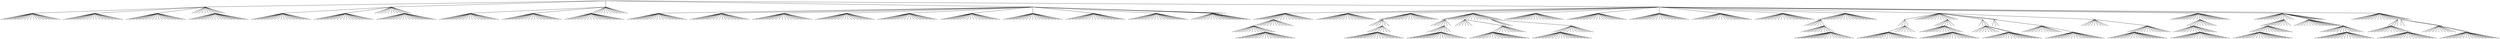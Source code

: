 graph ""
   {
    fontname="Helvetica,Arial,sans-serif"
    node [fontname="Helvetica,Arial,sans-serif" width=0.01 shape=point]
    edge [fontname="Helvetica,Arial,sans-serif"]

n1 [label="", fillcolor=red] ; 

n1 -- n2 ;

n2 [label="", fillcolor= green] ;

n1 -- n4 ;

n4 [label="", fillcolor= green] ;

n1 -- n6 ;

n6 [label="", fillcolor= green] ;

n1 -- n8 ;

n8 [label="", fillcolor= green] ;

n1 -- n10 ;

n10 [label="", fillcolor= green] ;

n2 -- n12 ; 

n12 [label="", fillcolor=blue] ;

n2 -- n13 ; 

n13 [label="", fillcolor=blue] ;

n2 -- n14 ; 

n14 [label="", fillcolor=blue] ;

n2 -- n15 ; 

n15 [label="", fillcolor=blue] ;

n2 -- n16 ; 

n16 [label="", fillcolor=blue] ;

n2 -- n17 ; 

n17 [label="", fillcolor=blue] ;

n2 -- n18 ; 

n18 [label="", fillcolor=blue] ;

n2 -- n19 ; 

n19 [label="", fillcolor=blue] ;

n2 -- n20 ; 

n20 [label="", fillcolor=blue] ;

n2 -- n21 ; 

n21 [label="", fillcolor=blue] ;

n2 -- n22 ; 

n22 [label="", fillcolor=blue] ;

n2 -- n23 ; 

n23 [label="", fillcolor=blue] ;

n2 -- n24 ; 

n24 [label="", fillcolor=blue] ;

n2 -- n25 ; 

n25 [label="", fillcolor=blue] ;

n22 -- n54 ; 

n54 [label="", fillcolor=red] ;

n22 -- n55 ; 

n55 [label="", fillcolor=red] ;

n22 -- n56 ; 

n56 [label="", fillcolor=red] ;

n22 -- n57 ; 

n57 [label="", fillcolor=red] ;

n22 -- n58 ; 

n58 [label="", fillcolor=red] ;

n22 -- n59 ; 

n59 [label="", fillcolor=red] ;

n22 -- n60 ; 

n60 [label="", fillcolor=red] ;

n22 -- n61 ; 

n61 [label="", fillcolor=red] ;

n22 -- n62 ; 

n62 [label="", fillcolor=red] ;

n22 -- n63 ; 

n63 [label="", fillcolor=red] ;

n22 -- n64 ; 

n64 [label="", fillcolor=red] ;

n22 -- n65 ; 

n65 [label="", fillcolor=red] ;

n22 -- n66 ; 

n66 [label="", fillcolor=red] ;

n22 -- n67 ; 

n67 [label="", fillcolor=red] ;

n22 -- n68 ; 

n68 [label="", fillcolor=red] ;

n22 -- n69 ; 

n69 [label="", fillcolor=red] ;

n22 -- n70 ; 

n70 [label="", fillcolor=red] ;

n22 -- n71 ; 

n71 [label="", fillcolor=red] ;

n22 -- n72 ; 

n72 [label="", fillcolor=red] ;

n4 -- n111 ; 

n111 [label="", fillcolor=blue] ;

n4 -- n112 ; 

n112 [label="", fillcolor=blue] ;

n4 -- n113 ; 

n113 [label="", fillcolor=blue] ;

n4 -- n114 ; 

n114 [label="", fillcolor=blue] ;

n4 -- n115 ; 

n115 [label="", fillcolor=blue] ;

n4 -- n116 ; 

n116 [label="", fillcolor=blue] ;

n4 -- n117 ; 

n117 [label="", fillcolor=blue] ;

n4 -- n118 ; 

n118 [label="", fillcolor=blue] ;

n4 -- n119 ; 

n119 [label="", fillcolor=blue] ;

n4 -- n120 ; 

n120 [label="", fillcolor=blue] ;

n4 -- n121 ; 

n121 [label="", fillcolor=blue] ;

n4 -- n122 ; 

n122 [label="", fillcolor=blue] ;

n4 -- n123 ; 

n123 [label="", fillcolor=blue] ;

n4 -- n124 ; 

n124 [label="", fillcolor=blue] ;

n122 -- n153 ; 

n153 [label="", fillcolor=red] ;

n122 -- n154 ; 

n154 [label="", fillcolor=red] ;

n122 -- n155 ; 

n155 [label="", fillcolor=red] ;

n122 -- n156 ; 

n156 [label="", fillcolor=red] ;

n122 -- n157 ; 

n157 [label="", fillcolor=red] ;

n122 -- n158 ; 

n158 [label="", fillcolor=red] ;

n122 -- n159 ; 

n159 [label="", fillcolor=red] ;

n122 -- n160 ; 

n160 [label="", fillcolor=red] ;

n122 -- n161 ; 

n161 [label="", fillcolor=red] ;

n122 -- n162 ; 

n162 [label="", fillcolor=red] ;

n122 -- n163 ; 

n163 [label="", fillcolor=red] ;

n122 -- n164 ; 

n164 [label="", fillcolor=red] ;

n122 -- n165 ; 

n165 [label="", fillcolor=red] ;

n122 -- n166 ; 

n166 [label="", fillcolor=red] ;

n122 -- n167 ; 

n167 [label="", fillcolor=red] ;

n122 -- n168 ; 

n168 [label="", fillcolor=red] ;

n122 -- n169 ; 

n169 [label="", fillcolor=red] ;

n122 -- n170 ; 

n170 [label="", fillcolor=red] ;

n122 -- n171 ; 

n171 [label="", fillcolor=red] ;

n6 -- n210 ; 

n210 [label="", fillcolor=blue] ;

n6 -- n211 ; 

n211 [label="", fillcolor=blue] ;

n6 -- n212 ; 

n212 [label="", fillcolor=blue] ;

n6 -- n213 ; 

n213 [label="", fillcolor=blue] ;

n6 -- n214 ; 

n214 [label="", fillcolor=blue] ;

n6 -- n215 ; 

n215 [label="", fillcolor=blue] ;

n6 -- n216 ; 

n216 [label="", fillcolor=blue] ;

n6 -- n217 ; 

n217 [label="", fillcolor=blue] ;

n6 -- n218 ; 

n218 [label="", fillcolor=blue] ;

n6 -- n219 ; 

n219 [label="", fillcolor=blue] ;

n6 -- n220 ; 

n220 [label="", fillcolor=blue] ;

n6 -- n221 ; 

n221 [label="", fillcolor=blue] ;

n6 -- n222 ; 

n222 [label="", fillcolor=blue] ;

n6 -- n223 ; 

n223 [label="", fillcolor=blue] ;

n212 -- n252 ; 

n252 [label="", fillcolor=red] ;

n212 -- n253 ; 

n253 [label="", fillcolor=red] ;

n212 -- n254 ; 

n254 [label="", fillcolor=red] ;

n212 -- n255 ; 

n255 [label="", fillcolor=red] ;

n212 -- n256 ; 

n256 [label="", fillcolor=red] ;

n212 -- n257 ; 

n257 [label="", fillcolor=red] ;

n212 -- n258 ; 

n258 [label="", fillcolor=red] ;

n212 -- n259 ; 

n259 [label="", fillcolor=red] ;

n212 -- n260 ; 

n260 [label="", fillcolor=red] ;

n212 -- n261 ; 

n261 [label="", fillcolor=red] ;

n212 -- n262 ; 

n262 [label="", fillcolor=red] ;

n212 -- n263 ; 

n263 [label="", fillcolor=red] ;

n212 -- n264 ; 

n264 [label="", fillcolor=red] ;

n212 -- n265 ; 

n265 [label="", fillcolor=red] ;

n212 -- n266 ; 

n266 [label="", fillcolor=red] ;

n212 -- n267 ; 

n267 [label="", fillcolor=red] ;

n212 -- n268 ; 

n268 [label="", fillcolor=red] ;

n212 -- n269 ; 

n269 [label="", fillcolor=red] ;

n212 -- n270 ; 

n270 [label="", fillcolor=red] ;

n8 -- n309 ; 

n309 [label="", fillcolor=blue] ;

n8 -- n310 ; 

n310 [label="", fillcolor=blue] ;

n8 -- n311 ; 

n311 [label="", fillcolor=blue] ;

n8 -- n312 ; 

n312 [label="", fillcolor=blue] ;

n8 -- n313 ; 

n313 [label="", fillcolor=blue] ;

n8 -- n314 ; 

n314 [label="", fillcolor=blue] ;

n8 -- n315 ; 

n315 [label="", fillcolor=blue] ;

n8 -- n316 ; 

n316 [label="", fillcolor=blue] ;

n8 -- n317 ; 

n317 [label="", fillcolor=blue] ;

n8 -- n318 ; 

n318 [label="", fillcolor=blue] ;

n8 -- n319 ; 

n319 [label="", fillcolor=blue] ;

n8 -- n320 ; 

n320 [label="", fillcolor=blue] ;

n8 -- n321 ; 

n321 [label="", fillcolor=blue] ;

n8 -- n322 ; 

n322 [label="", fillcolor=blue] ;

n312 -- n351 ; 

n351 [label="", fillcolor=red] ;

n312 -- n352 ; 

n352 [label="", fillcolor=red] ;

n312 -- n353 ; 

n353 [label="", fillcolor=red] ;

n312 -- n354 ; 

n354 [label="", fillcolor=red] ;

n312 -- n355 ; 

n355 [label="", fillcolor=red] ;

n312 -- n356 ; 

n356 [label="", fillcolor=red] ;

n312 -- n357 ; 

n357 [label="", fillcolor=red] ;

n312 -- n358 ; 

n358 [label="", fillcolor=red] ;

n312 -- n359 ; 

n359 [label="", fillcolor=red] ;

n312 -- n360 ; 

n360 [label="", fillcolor=red] ;

n312 -- n361 ; 

n361 [label="", fillcolor=red] ;

n312 -- n362 ; 

n362 [label="", fillcolor=red] ;

n312 -- n363 ; 

n363 [label="", fillcolor=red] ;

n312 -- n364 ; 

n364 [label="", fillcolor=red] ;

n312 -- n365 ; 

n365 [label="", fillcolor=red] ;

n312 -- n366 ; 

n366 [label="", fillcolor=red] ;

n312 -- n367 ; 

n367 [label="", fillcolor=red] ;

n312 -- n368 ; 

n368 [label="", fillcolor=red] ;

n312 -- n369 ; 

n369 [label="", fillcolor=red] ;

n10 -- n408 ; 

n408 [label="", fillcolor=blue] ;

n10 -- n409 ; 

n409 [label="", fillcolor=blue] ;

n10 -- n410 ; 

n410 [label="", fillcolor=blue] ;

n10 -- n411 ; 

n411 [label="", fillcolor=blue] ;

n10 -- n412 ; 

n412 [label="", fillcolor=blue] ;

n10 -- n413 ; 

n413 [label="", fillcolor=blue] ;

n10 -- n414 ; 

n414 [label="", fillcolor=blue] ;

n10 -- n415 ; 

n415 [label="", fillcolor=blue] ;

n10 -- n416 ; 

n416 [label="", fillcolor=blue] ;

n10 -- n417 ; 

n417 [label="", fillcolor=blue] ;

n10 -- n418 ; 

n418 [label="", fillcolor=blue] ;

n10 -- n419 ; 

n419 [label="", fillcolor=blue] ;

n10 -- n420 ; 

n420 [label="", fillcolor=blue] ;

n10 -- n421 ; 

n421 [label="", fillcolor=blue] ;

n416 -- n450 ; 

n450 [label="", fillcolor=red] ;

n416 -- n451 ; 

n451 [label="", fillcolor=red] ;

n416 -- n452 ; 

n452 [label="", fillcolor=red] ;

n416 -- n453 ; 

n453 [label="", fillcolor=red] ;

n416 -- n454 ; 

n454 [label="", fillcolor=red] ;

n416 -- n455 ; 

n455 [label="", fillcolor=red] ;

n416 -- n456 ; 

n456 [label="", fillcolor=red] ;

n416 -- n457 ; 

n457 [label="", fillcolor=red] ;

n416 -- n458 ; 

n458 [label="", fillcolor=red] ;

n416 -- n459 ; 

n459 [label="", fillcolor=red] ;

n416 -- n460 ; 

n460 [label="", fillcolor=red] ;

n416 -- n461 ; 

n461 [label="", fillcolor=red] ;

n416 -- n462 ; 

n462 [label="", fillcolor=red] ;

n416 -- n463 ; 

n463 [label="", fillcolor=red] ;

n416 -- n464 ; 

n464 [label="", fillcolor=red] ;

n416 -- n465 ; 

n465 [label="", fillcolor=red] ;

n416 -- n466 ; 

n466 [label="", fillcolor=red] ;

n416 -- n467 ; 

n467 [label="", fillcolor=red] ;

n416 -- n468 ; 

n468 [label="", fillcolor=red] ;

n309 -- n507 ; 

n507 [label="", fillcolor=red] ;

n309 -- n508 ; 

n508 [label="", fillcolor=red] ;

n309 -- n509 ; 

n509 [label="", fillcolor=red] ;

n309 -- n510 ; 

n510 [label="", fillcolor=red] ;

n309 -- n511 ; 

n511 [label="", fillcolor=red] ;

n309 -- n512 ; 

n512 [label="", fillcolor=red] ;

n309 -- n513 ; 

n513 [label="", fillcolor=red] ;

n309 -- n514 ; 

n514 [label="", fillcolor=red] ;

n309 -- n515 ; 

n515 [label="", fillcolor=red] ;

n309 -- n516 ; 

n516 [label="", fillcolor=red] ;

n309 -- n517 ; 

n517 [label="", fillcolor=red] ;

n309 -- n518 ; 

n518 [label="", fillcolor=red] ;

n309 -- n519 ; 

n519 [label="", fillcolor=red] ;

n309 -- n520 ; 

n520 [label="", fillcolor=red] ;

n309 -- n521 ; 

n521 [label="", fillcolor=red] ;

n309 -- n522 ; 

n522 [label="", fillcolor=red] ;

n309 -- n523 ; 

n523 [label="", fillcolor=red] ;

n309 -- n524 ; 

n524 [label="", fillcolor=red] ;

n309 -- n525 ; 

n525 [label="", fillcolor=red] ;

n210 -- n564 ; 

n564 [label="", fillcolor=red] ;

n210 -- n565 ; 

n565 [label="", fillcolor=red] ;

n210 -- n566 ; 

n566 [label="", fillcolor=red] ;

n210 -- n567 ; 

n567 [label="", fillcolor=red] ;

n210 -- n568 ; 

n568 [label="", fillcolor=red] ;

n210 -- n569 ; 

n569 [label="", fillcolor=red] ;

n210 -- n570 ; 

n570 [label="", fillcolor=red] ;

n210 -- n571 ; 

n571 [label="", fillcolor=red] ;

n210 -- n572 ; 

n572 [label="", fillcolor=red] ;

n210 -- n573 ; 

n573 [label="", fillcolor=red] ;

n210 -- n574 ; 

n574 [label="", fillcolor=red] ;

n210 -- n575 ; 

n575 [label="", fillcolor=red] ;

n210 -- n576 ; 

n576 [label="", fillcolor=red] ;

n210 -- n577 ; 

n577 [label="", fillcolor=red] ;

n210 -- n578 ; 

n578 [label="", fillcolor=red] ;

n210 -- n579 ; 

n579 [label="", fillcolor=red] ;

n210 -- n580 ; 

n580 [label="", fillcolor=red] ;

n210 -- n581 ; 

n581 [label="", fillcolor=red] ;

n210 -- n582 ; 

n582 [label="", fillcolor=red] ;

n310 -- n621 ; 

n621 [label="", fillcolor=red] ;

n310 -- n622 ; 

n622 [label="", fillcolor=red] ;

n310 -- n623 ; 

n623 [label="", fillcolor=red] ;

n310 -- n624 ; 

n624 [label="", fillcolor=red] ;

n310 -- n625 ; 

n625 [label="", fillcolor=red] ;

n310 -- n626 ; 

n626 [label="", fillcolor=red] ;

n310 -- n627 ; 

n627 [label="", fillcolor=red] ;

n310 -- n628 ; 

n628 [label="", fillcolor=red] ;

n310 -- n629 ; 

n629 [label="", fillcolor=red] ;

n310 -- n630 ; 

n630 [label="", fillcolor=red] ;

n310 -- n631 ; 

n631 [label="", fillcolor=red] ;

n310 -- n632 ; 

n632 [label="", fillcolor=red] ;

n310 -- n633 ; 

n633 [label="", fillcolor=red] ;

n310 -- n634 ; 

n634 [label="", fillcolor=red] ;

n310 -- n635 ; 

n635 [label="", fillcolor=red] ;

n310 -- n636 ; 

n636 [label="", fillcolor=red] ;

n310 -- n637 ; 

n637 [label="", fillcolor=red] ;

n310 -- n638 ; 

n638 [label="", fillcolor=red] ;

n310 -- n639 ; 

n639 [label="", fillcolor=red] ;

n111 -- n678 ; 

n678 [label="", fillcolor=red] ;

n111 -- n679 ; 

n679 [label="", fillcolor=red] ;

n111 -- n680 ; 

n680 [label="", fillcolor=red] ;

n111 -- n681 ; 

n681 [label="", fillcolor=red] ;

n111 -- n682 ; 

n682 [label="", fillcolor=red] ;

n111 -- n683 ; 

n683 [label="", fillcolor=red] ;

n111 -- n684 ; 

n684 [label="", fillcolor=red] ;

n111 -- n685 ; 

n685 [label="", fillcolor=red] ;

n111 -- n686 ; 

n686 [label="", fillcolor=red] ;

n111 -- n687 ; 

n687 [label="", fillcolor=red] ;

n111 -- n688 ; 

n688 [label="", fillcolor=red] ;

n111 -- n689 ; 

n689 [label="", fillcolor=red] ;

n111 -- n690 ; 

n690 [label="", fillcolor=red] ;

n111 -- n691 ; 

n691 [label="", fillcolor=red] ;

n111 -- n692 ; 

n692 [label="", fillcolor=red] ;

n111 -- n693 ; 

n693 [label="", fillcolor=red] ;

n111 -- n694 ; 

n694 [label="", fillcolor=red] ;

n111 -- n695 ; 

n695 [label="", fillcolor=red] ;

n111 -- n696 ; 

n696 [label="", fillcolor=red] ;

n311 -- n735 ; 

n735 [label="", fillcolor=red] ;

n311 -- n736 ; 

n736 [label="", fillcolor=red] ;

n311 -- n737 ; 

n737 [label="", fillcolor=red] ;

n311 -- n738 ; 

n738 [label="", fillcolor=red] ;

n311 -- n739 ; 

n739 [label="", fillcolor=red] ;

n311 -- n740 ; 

n740 [label="", fillcolor=red] ;

n311 -- n741 ; 

n741 [label="", fillcolor=red] ;

n311 -- n742 ; 

n742 [label="", fillcolor=red] ;

n311 -- n743 ; 

n743 [label="", fillcolor=red] ;

n311 -- n744 ; 

n744 [label="", fillcolor=red] ;

n311 -- n745 ; 

n745 [label="", fillcolor=red] ;

n311 -- n746 ; 

n746 [label="", fillcolor=red] ;

n311 -- n747 ; 

n747 [label="", fillcolor=red] ;

n311 -- n748 ; 

n748 [label="", fillcolor=red] ;

n311 -- n749 ; 

n749 [label="", fillcolor=red] ;

n311 -- n750 ; 

n750 [label="", fillcolor=red] ;

n311 -- n751 ; 

n751 [label="", fillcolor=red] ;

n311 -- n752 ; 

n752 [label="", fillcolor=red] ;

n311 -- n753 ; 

n753 [label="", fillcolor=red] ;

n313 -- n792 ; 

n792 [label="", fillcolor=red] ;

n313 -- n793 ; 

n793 [label="", fillcolor=red] ;

n313 -- n794 ; 

n794 [label="", fillcolor=red] ;

n313 -- n795 ; 

n795 [label="", fillcolor=red] ;

n313 -- n796 ; 

n796 [label="", fillcolor=red] ;

n313 -- n797 ; 

n797 [label="", fillcolor=red] ;

n313 -- n798 ; 

n798 [label="", fillcolor=red] ;

n313 -- n799 ; 

n799 [label="", fillcolor=red] ;

n313 -- n800 ; 

n800 [label="", fillcolor=red] ;

n313 -- n801 ; 

n801 [label="", fillcolor=red] ;

n313 -- n802 ; 

n802 [label="", fillcolor=red] ;

n313 -- n803 ; 

n803 [label="", fillcolor=red] ;

n313 -- n804 ; 

n804 [label="", fillcolor=red] ;

n313 -- n805 ; 

n805 [label="", fillcolor=red] ;

n313 -- n806 ; 

n806 [label="", fillcolor=red] ;

n313 -- n807 ; 

n807 [label="", fillcolor=red] ;

n313 -- n808 ; 

n808 [label="", fillcolor=red] ;

n313 -- n809 ; 

n809 [label="", fillcolor=red] ;

n313 -- n810 ; 

n810 [label="", fillcolor=red] ;

n314 -- n849 ; 

n849 [label="", fillcolor=red] ;

n314 -- n850 ; 

n850 [label="", fillcolor=red] ;

n314 -- n851 ; 

n851 [label="", fillcolor=red] ;

n314 -- n852 ; 

n852 [label="", fillcolor=red] ;

n314 -- n853 ; 

n853 [label="", fillcolor=red] ;

n314 -- n854 ; 

n854 [label="", fillcolor=red] ;

n314 -- n855 ; 

n855 [label="", fillcolor=red] ;

n314 -- n856 ; 

n856 [label="", fillcolor=red] ;

n314 -- n857 ; 

n857 [label="", fillcolor=red] ;

n314 -- n858 ; 

n858 [label="", fillcolor=red] ;

n314 -- n859 ; 

n859 [label="", fillcolor=red] ;

n314 -- n860 ; 

n860 [label="", fillcolor=red] ;

n314 -- n861 ; 

n861 [label="", fillcolor=red] ;

n314 -- n862 ; 

n862 [label="", fillcolor=red] ;

n314 -- n863 ; 

n863 [label="", fillcolor=red] ;

n314 -- n864 ; 

n864 [label="", fillcolor=red] ;

n314 -- n865 ; 

n865 [label="", fillcolor=red] ;

n314 -- n866 ; 

n866 [label="", fillcolor=red] ;

n314 -- n867 ; 

n867 [label="", fillcolor=red] ;

n12 -- n906 ; 

n906 [label="", fillcolor=red] ;

n12 -- n907 ; 

n907 [label="", fillcolor=red] ;

n12 -- n908 ; 

n908 [label="", fillcolor=red] ;

n12 -- n909 ; 

n909 [label="", fillcolor=red] ;

n12 -- n910 ; 

n910 [label="", fillcolor=red] ;

n12 -- n911 ; 

n911 [label="", fillcolor=red] ;

n12 -- n912 ; 

n912 [label="", fillcolor=red] ;

n12 -- n913 ; 

n913 [label="", fillcolor=red] ;

n12 -- n914 ; 

n914 [label="", fillcolor=red] ;

n12 -- n915 ; 

n915 [label="", fillcolor=red] ;

n12 -- n916 ; 

n916 [label="", fillcolor=red] ;

n12 -- n917 ; 

n917 [label="", fillcolor=red] ;

n12 -- n918 ; 

n918 [label="", fillcolor=red] ;

n12 -- n919 ; 

n919 [label="", fillcolor=red] ;

n12 -- n920 ; 

n920 [label="", fillcolor=red] ;

n12 -- n921 ; 

n921 [label="", fillcolor=red] ;

n12 -- n922 ; 

n922 [label="", fillcolor=red] ;

n12 -- n923 ; 

n923 [label="", fillcolor=red] ;

n12 -- n924 ; 

n924 [label="", fillcolor=red] ;

n13 -- n963 ; 

n963 [label="", fillcolor=red] ;

n13 -- n964 ; 

n964 [label="", fillcolor=red] ;

n13 -- n965 ; 

n965 [label="", fillcolor=red] ;

n13 -- n966 ; 

n966 [label="", fillcolor=red] ;

n13 -- n967 ; 

n967 [label="", fillcolor=red] ;

n13 -- n968 ; 

n968 [label="", fillcolor=red] ;

n13 -- n969 ; 

n969 [label="", fillcolor=red] ;

n13 -- n970 ; 

n970 [label="", fillcolor=red] ;

n13 -- n971 ; 

n971 [label="", fillcolor=red] ;

n13 -- n972 ; 

n972 [label="", fillcolor=red] ;

n13 -- n973 ; 

n973 [label="", fillcolor=red] ;

n13 -- n974 ; 

n974 [label="", fillcolor=red] ;

n13 -- n975 ; 

n975 [label="", fillcolor=red] ;

n13 -- n976 ; 

n976 [label="", fillcolor=red] ;

n13 -- n977 ; 

n977 [label="", fillcolor=red] ;

n13 -- n978 ; 

n978 [label="", fillcolor=red] ;

n13 -- n979 ; 

n979 [label="", fillcolor=red] ;

n13 -- n980 ; 

n980 [label="", fillcolor=red] ;

n13 -- n981 ; 

n981 [label="", fillcolor=red] ;

n408 -- n1020 ; 

n1020 [label="", fillcolor=red] ;

n408 -- n1021 ; 

n1021 [label="", fillcolor=red] ;

n408 -- n1022 ; 

n1022 [label="", fillcolor=red] ;

n408 -- n1023 ; 

n1023 [label="", fillcolor=red] ;

n408 -- n1024 ; 

n1024 [label="", fillcolor=red] ;

n408 -- n1025 ; 

n1025 [label="", fillcolor=red] ;

n408 -- n1026 ; 

n1026 [label="", fillcolor=red] ;

n408 -- n1027 ; 

n1027 [label="", fillcolor=red] ;

n408 -- n1028 ; 

n1028 [label="", fillcolor=red] ;

n408 -- n1029 ; 

n1029 [label="", fillcolor=red] ;

n408 -- n1030 ; 

n1030 [label="", fillcolor=red] ;

n408 -- n1031 ; 

n1031 [label="", fillcolor=red] ;

n408 -- n1032 ; 

n1032 [label="", fillcolor=red] ;

n408 -- n1033 ; 

n1033 [label="", fillcolor=red] ;

n408 -- n1034 ; 

n1034 [label="", fillcolor=red] ;

n408 -- n1035 ; 

n1035 [label="", fillcolor=red] ;

n408 -- n1036 ; 

n1036 [label="", fillcolor=red] ;

n408 -- n1037 ; 

n1037 [label="", fillcolor=red] ;

n408 -- n1038 ; 

n1038 [label="", fillcolor=red] ;

n211 -- n1077 ; 

n1077 [label="", fillcolor=red] ;

n211 -- n1078 ; 

n1078 [label="", fillcolor=red] ;

n211 -- n1079 ; 

n1079 [label="", fillcolor=red] ;

n211 -- n1080 ; 

n1080 [label="", fillcolor=red] ;

n211 -- n1081 ; 

n1081 [label="", fillcolor=red] ;

n211 -- n1082 ; 

n1082 [label="", fillcolor=red] ;

n211 -- n1083 ; 

n1083 [label="", fillcolor=red] ;

n211 -- n1084 ; 

n1084 [label="", fillcolor=red] ;

n211 -- n1085 ; 

n1085 [label="", fillcolor=red] ;

n211 -- n1086 ; 

n1086 [label="", fillcolor=red] ;

n211 -- n1087 ; 

n1087 [label="", fillcolor=red] ;

n211 -- n1088 ; 

n1088 [label="", fillcolor=red] ;

n211 -- n1089 ; 

n1089 [label="", fillcolor=red] ;

n211 -- n1090 ; 

n1090 [label="", fillcolor=red] ;

n211 -- n1091 ; 

n1091 [label="", fillcolor=red] ;

n211 -- n1092 ; 

n1092 [label="", fillcolor=red] ;

n211 -- n1093 ; 

n1093 [label="", fillcolor=red] ;

n211 -- n1094 ; 

n1094 [label="", fillcolor=red] ;

n211 -- n1095 ; 

n1095 [label="", fillcolor=red] ;

n409 -- n1134 ; 

n1134 [label="", fillcolor=red] ;

n409 -- n1135 ; 

n1135 [label="", fillcolor=red] ;

n409 -- n1136 ; 

n1136 [label="", fillcolor=red] ;

n409 -- n1137 ; 

n1137 [label="", fillcolor=red] ;

n409 -- n1138 ; 

n1138 [label="", fillcolor=red] ;

n409 -- n1139 ; 

n1139 [label="", fillcolor=red] ;

n409 -- n1140 ; 

n1140 [label="", fillcolor=red] ;

n409 -- n1141 ; 

n1141 [label="", fillcolor=red] ;

n409 -- n1142 ; 

n1142 [label="", fillcolor=red] ;

n409 -- n1143 ; 

n1143 [label="", fillcolor=red] ;

n409 -- n1144 ; 

n1144 [label="", fillcolor=red] ;

n409 -- n1145 ; 

n1145 [label="", fillcolor=red] ;

n409 -- n1146 ; 

n1146 [label="", fillcolor=red] ;

n409 -- n1147 ; 

n1147 [label="", fillcolor=red] ;

n409 -- n1148 ; 

n1148 [label="", fillcolor=red] ;

n409 -- n1149 ; 

n1149 [label="", fillcolor=red] ;

n409 -- n1150 ; 

n1150 [label="", fillcolor=red] ;

n409 -- n1151 ; 

n1151 [label="", fillcolor=red] ;

n409 -- n1152 ; 

n1152 [label="", fillcolor=red] ;

n112 -- n1191 ; 

n1191 [label="", fillcolor=red] ;

n112 -- n1192 ; 

n1192 [label="", fillcolor=red] ;

n112 -- n1193 ; 

n1193 [label="", fillcolor=red] ;

n112 -- n1194 ; 

n1194 [label="", fillcolor=red] ;

n112 -- n1195 ; 

n1195 [label="", fillcolor=red] ;

n112 -- n1196 ; 

n1196 [label="", fillcolor=red] ;

n112 -- n1197 ; 

n1197 [label="", fillcolor=red] ;

n112 -- n1198 ; 

n1198 [label="", fillcolor=red] ;

n112 -- n1199 ; 

n1199 [label="", fillcolor=red] ;

n112 -- n1200 ; 

n1200 [label="", fillcolor=red] ;

n112 -- n1201 ; 

n1201 [label="", fillcolor=red] ;

n112 -- n1202 ; 

n1202 [label="", fillcolor=red] ;

n112 -- n1203 ; 

n1203 [label="", fillcolor=red] ;

n112 -- n1204 ; 

n1204 [label="", fillcolor=red] ;

n112 -- n1205 ; 

n1205 [label="", fillcolor=red] ;

n112 -- n1206 ; 

n1206 [label="", fillcolor=red] ;

n112 -- n1207 ; 

n1207 [label="", fillcolor=red] ;

n112 -- n1208 ; 

n1208 [label="", fillcolor=red] ;

n112 -- n1209 ; 

n1209 [label="", fillcolor=red] ;

n315 -- n1248 ; 

n1248 [label="", fillcolor=red] ;

n315 -- n1249 ; 

n1249 [label="", fillcolor=red] ;

n315 -- n1250 ; 

n1250 [label="", fillcolor=red] ;

n315 -- n1251 ; 

n1251 [label="", fillcolor=red] ;

n315 -- n1252 ; 

n1252 [label="", fillcolor=red] ;

n315 -- n1253 ; 

n1253 [label="", fillcolor=red] ;

n315 -- n1254 ; 

n1254 [label="", fillcolor=red] ;

n315 -- n1255 ; 

n1255 [label="", fillcolor=red] ;

n315 -- n1256 ; 

n1256 [label="", fillcolor=red] ;

n315 -- n1257 ; 

n1257 [label="", fillcolor=red] ;

n315 -- n1258 ; 

n1258 [label="", fillcolor=red] ;

n315 -- n1259 ; 

n1259 [label="", fillcolor=red] ;

n315 -- n1260 ; 

n1260 [label="", fillcolor=red] ;

n315 -- n1261 ; 

n1261 [label="", fillcolor=red] ;

n315 -- n1262 ; 

n1262 [label="", fillcolor=red] ;

n315 -- n1263 ; 

n1263 [label="", fillcolor=red] ;

n315 -- n1264 ; 

n1264 [label="", fillcolor=red] ;

n315 -- n1265 ; 

n1265 [label="", fillcolor=red] ;

n315 -- n1266 ; 

n1266 [label="", fillcolor=red] ;

n316 -- n1305 ; 

n1305 [label="", fillcolor=red] ;

n316 -- n1306 ; 

n1306 [label="", fillcolor=red] ;

n316 -- n1307 ; 

n1307 [label="", fillcolor=red] ;

n316 -- n1308 ; 

n1308 [label="", fillcolor=red] ;

n316 -- n1309 ; 

n1309 [label="", fillcolor=red] ;

n316 -- n1310 ; 

n1310 [label="", fillcolor=red] ;

n316 -- n1311 ; 

n1311 [label="", fillcolor=red] ;

n316 -- n1312 ; 

n1312 [label="", fillcolor=red] ;

n316 -- n1313 ; 

n1313 [label="", fillcolor=red] ;

n316 -- n1314 ; 

n1314 [label="", fillcolor=red] ;

n316 -- n1315 ; 

n1315 [label="", fillcolor=red] ;

n316 -- n1316 ; 

n1316 [label="", fillcolor=red] ;

n316 -- n1317 ; 

n1317 [label="", fillcolor=red] ;

n316 -- n1318 ; 

n1318 [label="", fillcolor=red] ;

n316 -- n1319 ; 

n1319 [label="", fillcolor=red] ;

n316 -- n1320 ; 

n1320 [label="", fillcolor=red] ;

n316 -- n1321 ; 

n1321 [label="", fillcolor=red] ;

n316 -- n1322 ; 

n1322 [label="", fillcolor=red] ;

n316 -- n1323 ; 

n1323 [label="", fillcolor=red] ;

n317 -- n1362 ; 

n1362 [label="", fillcolor=red] ;

n317 -- n1363 ; 

n1363 [label="", fillcolor=red] ;

n317 -- n1364 ; 

n1364 [label="", fillcolor=red] ;

n317 -- n1365 ; 

n1365 [label="", fillcolor=red] ;

n317 -- n1366 ; 

n1366 [label="", fillcolor=red] ;

n317 -- n1367 ; 

n1367 [label="", fillcolor=red] ;

n317 -- n1368 ; 

n1368 [label="", fillcolor=red] ;

n317 -- n1369 ; 

n1369 [label="", fillcolor=red] ;

n317 -- n1370 ; 

n1370 [label="", fillcolor=red] ;

n317 -- n1371 ; 

n1371 [label="", fillcolor=red] ;

n317 -- n1372 ; 

n1372 [label="", fillcolor=red] ;

n317 -- n1373 ; 

n1373 [label="", fillcolor=red] ;

n317 -- n1374 ; 

n1374 [label="", fillcolor=red] ;

n317 -- n1375 ; 

n1375 [label="", fillcolor=red] ;

n317 -- n1376 ; 

n1376 [label="", fillcolor=red] ;

n317 -- n1377 ; 

n1377 [label="", fillcolor=red] ;

n317 -- n1378 ; 

n1378 [label="", fillcolor=red] ;

n317 -- n1379 ; 

n1379 [label="", fillcolor=red] ;

n317 -- n1380 ; 

n1380 [label="", fillcolor=red] ;

n14 -- n1419 ; 

n1419 [label="", fillcolor=red] ;

n14 -- n1420 ; 

n1420 [label="", fillcolor=red] ;

n14 -- n1421 ; 

n1421 [label="", fillcolor=red] ;

n14 -- n1422 ; 

n1422 [label="", fillcolor=red] ;

n14 -- n1423 ; 

n1423 [label="", fillcolor=red] ;

n14 -- n1424 ; 

n1424 [label="", fillcolor=red] ;

n14 -- n1425 ; 

n1425 [label="", fillcolor=red] ;

n14 -- n1426 ; 

n1426 [label="", fillcolor=red] ;

n14 -- n1427 ; 

n1427 [label="", fillcolor=red] ;

n14 -- n1428 ; 

n1428 [label="", fillcolor=red] ;

n14 -- n1429 ; 

n1429 [label="", fillcolor=red] ;

n14 -- n1430 ; 

n1430 [label="", fillcolor=red] ;

n14 -- n1431 ; 

n1431 [label="", fillcolor=red] ;

n14 -- n1432 ; 

n1432 [label="", fillcolor=red] ;

n14 -- n1433 ; 

n1433 [label="", fillcolor=red] ;

n14 -- n1434 ; 

n1434 [label="", fillcolor=red] ;

n14 -- n1435 ; 

n1435 [label="", fillcolor=red] ;

n14 -- n1436 ; 

n1436 [label="", fillcolor=red] ;

n14 -- n1437 ; 

n1437 [label="", fillcolor=red] ;

n318 -- n1476 ; 

n1476 [label="", fillcolor=red] ;

n318 -- n1477 ; 

n1477 [label="", fillcolor=red] ;

n318 -- n1478 ; 

n1478 [label="", fillcolor=red] ;

n318 -- n1479 ; 

n1479 [label="", fillcolor=red] ;

n318 -- n1480 ; 

n1480 [label="", fillcolor=red] ;

n318 -- n1481 ; 

n1481 [label="", fillcolor=red] ;

n318 -- n1482 ; 

n1482 [label="", fillcolor=red] ;

n318 -- n1483 ; 

n1483 [label="", fillcolor=red] ;

n318 -- n1484 ; 

n1484 [label="", fillcolor=red] ;

n318 -- n1485 ; 

n1485 [label="", fillcolor=red] ;

n318 -- n1486 ; 

n1486 [label="", fillcolor=red] ;

n318 -- n1487 ; 

n1487 [label="", fillcolor=red] ;

n318 -- n1488 ; 

n1488 [label="", fillcolor=red] ;

n318 -- n1489 ; 

n1489 [label="", fillcolor=red] ;

n318 -- n1490 ; 

n1490 [label="", fillcolor=red] ;

n318 -- n1491 ; 

n1491 [label="", fillcolor=red] ;

n318 -- n1492 ; 

n1492 [label="", fillcolor=red] ;

n318 -- n1493 ; 

n1493 [label="", fillcolor=red] ;

n318 -- n1494 ; 

n1494 [label="", fillcolor=red] ;

n410 -- n1533 ; 

n1533 [label="", fillcolor=red] ;

n410 -- n1534 ; 

n1534 [label="", fillcolor=red] ;

n410 -- n1535 ; 

n1535 [label="", fillcolor=red] ;

n410 -- n1536 ; 

n1536 [label="", fillcolor=red] ;

n410 -- n1537 ; 

n1537 [label="", fillcolor=red] ;

n410 -- n1538 ; 

n1538 [label="", fillcolor=red] ;

n410 -- n1539 ; 

n1539 [label="", fillcolor=red] ;

n410 -- n1540 ; 

n1540 [label="", fillcolor=red] ;

n410 -- n1541 ; 

n1541 [label="", fillcolor=red] ;

n410 -- n1542 ; 

n1542 [label="", fillcolor=red] ;

n410 -- n1543 ; 

n1543 [label="", fillcolor=red] ;

n410 -- n1544 ; 

n1544 [label="", fillcolor=red] ;

n410 -- n1545 ; 

n1545 [label="", fillcolor=red] ;

n410 -- n1546 ; 

n1546 [label="", fillcolor=red] ;

n410 -- n1547 ; 

n1547 [label="", fillcolor=red] ;

n410 -- n1548 ; 

n1548 [label="", fillcolor=red] ;

n410 -- n1549 ; 

n1549 [label="", fillcolor=red] ;

n410 -- n1550 ; 

n1550 [label="", fillcolor=red] ;

n410 -- n1551 ; 

n1551 [label="", fillcolor=red] ;

n411 -- n1590 ; 

n1590 [label="", fillcolor=red] ;

n411 -- n1591 ; 

n1591 [label="", fillcolor=red] ;

n411 -- n1592 ; 

n1592 [label="", fillcolor=red] ;

n411 -- n1593 ; 

n1593 [label="", fillcolor=red] ;

n411 -- n1594 ; 

n1594 [label="", fillcolor=red] ;

n411 -- n1595 ; 

n1595 [label="", fillcolor=red] ;

n411 -- n1596 ; 

n1596 [label="", fillcolor=red] ;

n411 -- n1597 ; 

n1597 [label="", fillcolor=red] ;

n411 -- n1598 ; 

n1598 [label="", fillcolor=red] ;

n411 -- n1599 ; 

n1599 [label="", fillcolor=red] ;

n411 -- n1600 ; 

n1600 [label="", fillcolor=red] ;

n411 -- n1601 ; 

n1601 [label="", fillcolor=red] ;

n411 -- n1602 ; 

n1602 [label="", fillcolor=red] ;

n411 -- n1603 ; 

n1603 [label="", fillcolor=red] ;

n411 -- n1604 ; 

n1604 [label="", fillcolor=red] ;

n411 -- n1605 ; 

n1605 [label="", fillcolor=red] ;

n411 -- n1606 ; 

n1606 [label="", fillcolor=red] ;

n411 -- n1607 ; 

n1607 [label="", fillcolor=red] ;

n411 -- n1608 ; 

n1608 [label="", fillcolor=red] ;

n412 -- n1647 ; 

n1647 [label="", fillcolor=red] ;

n412 -- n1648 ; 

n1648 [label="", fillcolor=red] ;

n412 -- n1649 ; 

n1649 [label="", fillcolor=red] ;

n412 -- n1650 ; 

n1650 [label="", fillcolor=red] ;

n412 -- n1651 ; 

n1651 [label="", fillcolor=red] ;

n412 -- n1652 ; 

n1652 [label="", fillcolor=red] ;

n412 -- n1653 ; 

n1653 [label="", fillcolor=red] ;

n412 -- n1654 ; 

n1654 [label="", fillcolor=red] ;

n412 -- n1655 ; 

n1655 [label="", fillcolor=red] ;

n412 -- n1656 ; 

n1656 [label="", fillcolor=red] ;

n412 -- n1657 ; 

n1657 [label="", fillcolor=red] ;

n412 -- n1658 ; 

n1658 [label="", fillcolor=red] ;

n412 -- n1659 ; 

n1659 [label="", fillcolor=red] ;

n412 -- n1660 ; 

n1660 [label="", fillcolor=red] ;

n412 -- n1661 ; 

n1661 [label="", fillcolor=red] ;

n412 -- n1662 ; 

n1662 [label="", fillcolor=red] ;

n412 -- n1663 ; 

n1663 [label="", fillcolor=red] ;

n412 -- n1664 ; 

n1664 [label="", fillcolor=red] ;

n412 -- n1665 ; 

n1665 [label="", fillcolor=red] ;

n413 -- n1704 ; 

n1704 [label="", fillcolor=red] ;

n413 -- n1705 ; 

n1705 [label="", fillcolor=red] ;

n413 -- n1706 ; 

n1706 [label="", fillcolor=red] ;

n413 -- n1707 ; 

n1707 [label="", fillcolor=red] ;

n413 -- n1708 ; 

n1708 [label="", fillcolor=red] ;

n413 -- n1709 ; 

n1709 [label="", fillcolor=red] ;

n413 -- n1710 ; 

n1710 [label="", fillcolor=red] ;

n413 -- n1711 ; 

n1711 [label="", fillcolor=red] ;

n413 -- n1712 ; 

n1712 [label="", fillcolor=red] ;

n413 -- n1713 ; 

n1713 [label="", fillcolor=red] ;

n413 -- n1714 ; 

n1714 [label="", fillcolor=red] ;

n413 -- n1715 ; 

n1715 [label="", fillcolor=red] ;

n413 -- n1716 ; 

n1716 [label="", fillcolor=red] ;

n413 -- n1717 ; 

n1717 [label="", fillcolor=red] ;

n413 -- n1718 ; 

n1718 [label="", fillcolor=red] ;

n413 -- n1719 ; 

n1719 [label="", fillcolor=red] ;

n413 -- n1720 ; 

n1720 [label="", fillcolor=red] ;

n413 -- n1721 ; 

n1721 [label="", fillcolor=red] ;

n413 -- n1722 ; 

n1722 [label="", fillcolor=red] ;

n414 -- n1761 ; 

n1761 [label="", fillcolor=red] ;

n414 -- n1762 ; 

n1762 [label="", fillcolor=red] ;

n414 -- n1763 ; 

n1763 [label="", fillcolor=red] ;

n414 -- n1764 ; 

n1764 [label="", fillcolor=red] ;

n414 -- n1765 ; 

n1765 [label="", fillcolor=red] ;

n414 -- n1766 ; 

n1766 [label="", fillcolor=red] ;

n414 -- n1767 ; 

n1767 [label="", fillcolor=red] ;

n414 -- n1768 ; 

n1768 [label="", fillcolor=red] ;

n414 -- n1769 ; 

n1769 [label="", fillcolor=red] ;

n414 -- n1770 ; 

n1770 [label="", fillcolor=red] ;

n414 -- n1771 ; 

n1771 [label="", fillcolor=red] ;

n414 -- n1772 ; 

n1772 [label="", fillcolor=red] ;

n414 -- n1773 ; 

n1773 [label="", fillcolor=red] ;

n414 -- n1774 ; 

n1774 [label="", fillcolor=red] ;

n414 -- n1775 ; 

n1775 [label="", fillcolor=red] ;

n414 -- n1776 ; 

n1776 [label="", fillcolor=red] ;

n414 -- n1777 ; 

n1777 [label="", fillcolor=red] ;

n414 -- n1778 ; 

n1778 [label="", fillcolor=red] ;

n414 -- n1779 ; 

n1779 [label="", fillcolor=red] ;

n415 -- n1818 ; 

n1818 [label="", fillcolor=red] ;

n415 -- n1819 ; 

n1819 [label="", fillcolor=red] ;

n415 -- n1820 ; 

n1820 [label="", fillcolor=red] ;

n415 -- n1821 ; 

n1821 [label="", fillcolor=red] ;

n415 -- n1822 ; 

n1822 [label="", fillcolor=red] ;

n415 -- n1823 ; 

n1823 [label="", fillcolor=red] ;

n415 -- n1824 ; 

n1824 [label="", fillcolor=red] ;

n415 -- n1825 ; 

n1825 [label="", fillcolor=red] ;

n415 -- n1826 ; 

n1826 [label="", fillcolor=red] ;

n415 -- n1827 ; 

n1827 [label="", fillcolor=red] ;

n415 -- n1828 ; 

n1828 [label="", fillcolor=red] ;

n415 -- n1829 ; 

n1829 [label="", fillcolor=red] ;

n415 -- n1830 ; 

n1830 [label="", fillcolor=red] ;

n415 -- n1831 ; 

n1831 [label="", fillcolor=red] ;

n415 -- n1832 ; 

n1832 [label="", fillcolor=red] ;

n415 -- n1833 ; 

n1833 [label="", fillcolor=red] ;

n415 -- n1834 ; 

n1834 [label="", fillcolor=red] ;

n415 -- n1835 ; 

n1835 [label="", fillcolor=red] ;

n415 -- n1836 ; 

n1836 [label="", fillcolor=red] ;

n417 -- n1875 ; 

n1875 [label="", fillcolor=red] ;

n417 -- n1876 ; 

n1876 [label="", fillcolor=red] ;

n417 -- n1877 ; 

n1877 [label="", fillcolor=red] ;

n417 -- n1878 ; 

n1878 [label="", fillcolor=red] ;

n417 -- n1879 ; 

n1879 [label="", fillcolor=red] ;

n417 -- n1880 ; 

n1880 [label="", fillcolor=red] ;

n417 -- n1881 ; 

n1881 [label="", fillcolor=red] ;

n417 -- n1882 ; 

n1882 [label="", fillcolor=red] ;

n417 -- n1883 ; 

n1883 [label="", fillcolor=red] ;

n417 -- n1884 ; 

n1884 [label="", fillcolor=red] ;

n417 -- n1885 ; 

n1885 [label="", fillcolor=red] ;

n417 -- n1886 ; 

n1886 [label="", fillcolor=red] ;

n417 -- n1887 ; 

n1887 [label="", fillcolor=red] ;

n417 -- n1888 ; 

n1888 [label="", fillcolor=red] ;

n417 -- n1889 ; 

n1889 [label="", fillcolor=red] ;

n417 -- n1890 ; 

n1890 [label="", fillcolor=red] ;

n417 -- n1891 ; 

n1891 [label="", fillcolor=red] ;

n417 -- n1892 ; 

n1892 [label="", fillcolor=red] ;

n417 -- n1893 ; 

n1893 [label="", fillcolor=red] ;

n418 -- n1932 ; 

n1932 [label="", fillcolor=red] ;

n418 -- n1933 ; 

n1933 [label="", fillcolor=red] ;

n418 -- n1934 ; 

n1934 [label="", fillcolor=red] ;

n418 -- n1935 ; 

n1935 [label="", fillcolor=red] ;

n418 -- n1936 ; 

n1936 [label="", fillcolor=red] ;

n418 -- n1937 ; 

n1937 [label="", fillcolor=red] ;

n418 -- n1938 ; 

n1938 [label="", fillcolor=red] ;

n418 -- n1939 ; 

n1939 [label="", fillcolor=red] ;

n418 -- n1940 ; 

n1940 [label="", fillcolor=red] ;

n418 -- n1941 ; 

n1941 [label="", fillcolor=red] ;

n418 -- n1942 ; 

n1942 [label="", fillcolor=red] ;

n418 -- n1943 ; 

n1943 [label="", fillcolor=red] ;

n418 -- n1944 ; 

n1944 [label="", fillcolor=red] ;

n418 -- n1945 ; 

n1945 [label="", fillcolor=red] ;

n418 -- n1946 ; 

n1946 [label="", fillcolor=red] ;

n418 -- n1947 ; 

n1947 [label="", fillcolor=red] ;

n418 -- n1948 ; 

n1948 [label="", fillcolor=red] ;

n418 -- n1949 ; 

n1949 [label="", fillcolor=red] ;

n418 -- n1950 ; 

n1950 [label="", fillcolor=red] ;

n419 -- n1989 ; 

n1989 [label="", fillcolor=red] ;

n419 -- n1990 ; 

n1990 [label="", fillcolor=red] ;

n419 -- n1991 ; 

n1991 [label="", fillcolor=red] ;

n419 -- n1992 ; 

n1992 [label="", fillcolor=red] ;

n419 -- n1993 ; 

n1993 [label="", fillcolor=red] ;

n419 -- n1994 ; 

n1994 [label="", fillcolor=red] ;

n419 -- n1995 ; 

n1995 [label="", fillcolor=red] ;

n419 -- n1996 ; 

n1996 [label="", fillcolor=red] ;

n419 -- n1997 ; 

n1997 [label="", fillcolor=red] ;

n419 -- n1998 ; 

n1998 [label="", fillcolor=red] ;

n419 -- n1999 ; 

n1999 [label="", fillcolor=red] ;

n419 -- n2000 ; 

n2000 [label="", fillcolor=red] ;

n419 -- n2001 ; 

n2001 [label="", fillcolor=red] ;

n419 -- n2002 ; 

n2002 [label="", fillcolor=red] ;

n419 -- n2003 ; 

n2003 [label="", fillcolor=red] ;

n419 -- n2004 ; 

n2004 [label="", fillcolor=red] ;

n419 -- n2005 ; 

n2005 [label="", fillcolor=red] ;

n419 -- n2006 ; 

n2006 [label="", fillcolor=red] ;

n419 -- n2007 ; 

n2007 [label="", fillcolor=red] ;

n420 -- n2046 ; 

n2046 [label="", fillcolor=red] ;

n420 -- n2047 ; 

n2047 [label="", fillcolor=red] ;

n420 -- n2048 ; 

n2048 [label="", fillcolor=red] ;

n420 -- n2049 ; 

n2049 [label="", fillcolor=red] ;

n420 -- n2050 ; 

n2050 [label="", fillcolor=red] ;

n420 -- n2051 ; 

n2051 [label="", fillcolor=red] ;

n420 -- n2052 ; 

n2052 [label="", fillcolor=red] ;

n420 -- n2053 ; 

n2053 [label="", fillcolor=red] ;

n420 -- n2054 ; 

n2054 [label="", fillcolor=red] ;

n420 -- n2055 ; 

n2055 [label="", fillcolor=red] ;

n420 -- n2056 ; 

n2056 [label="", fillcolor=red] ;

n420 -- n2057 ; 

n2057 [label="", fillcolor=red] ;

n420 -- n2058 ; 

n2058 [label="", fillcolor=red] ;

n420 -- n2059 ; 

n2059 [label="", fillcolor=red] ;

n420 -- n2060 ; 

n2060 [label="", fillcolor=red] ;

n420 -- n2061 ; 

n2061 [label="", fillcolor=red] ;

n420 -- n2062 ; 

n2062 [label="", fillcolor=red] ;

n420 -- n2063 ; 

n2063 [label="", fillcolor=red] ;

n420 -- n2064 ; 

n2064 [label="", fillcolor=red] ;

n421 -- n2103 ; 

n2103 [label="", fillcolor=red] ;

n421 -- n2104 ; 

n2104 [label="", fillcolor=red] ;

n421 -- n2105 ; 

n2105 [label="", fillcolor=red] ;

n421 -- n2106 ; 

n2106 [label="", fillcolor=red] ;

n421 -- n2107 ; 

n2107 [label="", fillcolor=red] ;

n421 -- n2108 ; 

n2108 [label="", fillcolor=red] ;

n421 -- n2109 ; 

n2109 [label="", fillcolor=red] ;

n421 -- n2110 ; 

n2110 [label="", fillcolor=red] ;

n421 -- n2111 ; 

n2111 [label="", fillcolor=red] ;

n421 -- n2112 ; 

n2112 [label="", fillcolor=red] ;

n421 -- n2113 ; 

n2113 [label="", fillcolor=red] ;

n421 -- n2114 ; 

n2114 [label="", fillcolor=red] ;

n421 -- n2115 ; 

n2115 [label="", fillcolor=red] ;

n421 -- n2116 ; 

n2116 [label="", fillcolor=red] ;

n421 -- n2117 ; 

n2117 [label="", fillcolor=red] ;

n421 -- n2118 ; 

n2118 [label="", fillcolor=red] ;

n421 -- n2119 ; 

n2119 [label="", fillcolor=red] ;

n421 -- n2120 ; 

n2120 [label="", fillcolor=red] ;

n421 -- n2121 ; 

n2121 [label="", fillcolor=red] ;

n1605 -- n2160 ; 

n2160 [label="", fillcolor=green] ;

n1605 -- n2161 ; 

n2161 [label="", fillcolor=green] ;

n1605 -- n2162 ; 

n2162 [label="", fillcolor=green] ;

n1605 -- n2163 ; 

n2163 [label="", fillcolor=green] ;

n2163 -- n2172 ; 

n2172 [label="", fillcolor=blue] ;

n2163 -- n2173 ; 

n2173 [label="", fillcolor=blue] ;

n2163 -- n2174 ; 

n2174 [label="", fillcolor=blue] ;

n2163 -- n2175 ; 

n2175 [label="", fillcolor=blue] ;

n2163 -- n2176 ; 

n2176 [label="", fillcolor=blue] ;

n2163 -- n2177 ; 

n2177 [label="", fillcolor=blue] ;

n2163 -- n2178 ; 

n2178 [label="", fillcolor=blue] ;

n2163 -- n2179 ; 

n2179 [label="", fillcolor=blue] ;

n2163 -- n2180 ; 

n2180 [label="", fillcolor=blue] ;

n2163 -- n2181 ; 

n2181 [label="", fillcolor=blue] ;

n2163 -- n2182 ; 

n2182 [label="", fillcolor=blue] ;

n2163 -- n2183 ; 

n2183 [label="", fillcolor=blue] ;

n2163 -- n2184 ; 

n2184 [label="", fillcolor=blue] ;

n2174 -- n2211 ; 

n2211 [label="", fillcolor=red] ;

n2174 -- n2212 ; 

n2212 [label="", fillcolor=red] ;

n2174 -- n2213 ; 

n2213 [label="", fillcolor=red] ;

n2174 -- n2214 ; 

n2214 [label="", fillcolor=red] ;

n2174 -- n2215 ; 

n2215 [label="", fillcolor=red] ;

n2174 -- n2216 ; 

n2216 [label="", fillcolor=red] ;

n2174 -- n2217 ; 

n2217 [label="", fillcolor=red] ;

n2174 -- n2218 ; 

n2218 [label="", fillcolor=red] ;

n2174 -- n2219 ; 

n2219 [label="", fillcolor=red] ;

n2174 -- n2220 ; 

n2220 [label="", fillcolor=red] ;

n2174 -- n2221 ; 

n2221 [label="", fillcolor=red] ;

n2174 -- n2222 ; 

n2222 [label="", fillcolor=red] ;

n2174 -- n2223 ; 

n2223 [label="", fillcolor=red] ;

n2174 -- n2224 ; 

n2224 [label="", fillcolor=red] ;

n2174 -- n2225 ; 

n2225 [label="", fillcolor=red] ;

n2174 -- n2226 ; 

n2226 [label="", fillcolor=red] ;

n2174 -- n2227 ; 

n2227 [label="", fillcolor=red] ;

n2174 -- n2228 ; 

n2228 [label="", fillcolor=red] ;

n2174 -- n2229 ; 

n2229 [label="", fillcolor=red] ;

n1950 -- n2268 ; 

n2268 [label="", fillcolor=green] ;

n1950 -- n2269 ; 

n2269 [label="", fillcolor=green] ;

n1950 -- n2270 ; 

n2270 [label="", fillcolor=green] ;

n1950 -- n2271 ; 

n2271 [label="", fillcolor=green] ;

n1950 -- n2272 ; 

n2272 [label="", fillcolor=green] ;

n1950 -- n2273 ; 

n2273 [label="", fillcolor=green] ;

n1950 -- n2274 ; 

n2274 [label="", fillcolor=green] ;

n1950 -- n2275 ; 

n2275 [label="", fillcolor=green] ;

n1950 -- n2276 ; 

n2276 [label="", fillcolor=green] ;

n1950 -- n2277 ; 

n2277 [label="", fillcolor=green] ;

n2277 -- n2298 ; 

n2298 [label="", fillcolor=blue] ;

n2277 -- n2299 ; 

n2299 [label="", fillcolor=blue] ;

n2277 -- n2300 ; 

n2300 [label="", fillcolor=blue] ;

n2277 -- n2301 ; 

n2301 [label="", fillcolor=blue] ;

n2277 -- n2302 ; 

n2302 [label="", fillcolor=blue] ;

n2277 -- n2303 ; 

n2303 [label="", fillcolor=blue] ;

n2277 -- n2304 ; 

n2304 [label="", fillcolor=blue] ;

n2277 -- n2305 ; 

n2305 [label="", fillcolor=blue] ;

n2277 -- n2306 ; 

n2306 [label="", fillcolor=blue] ;

n2277 -- n2307 ; 

n2307 [label="", fillcolor=blue] ;

n2277 -- n2308 ; 

n2308 [label="", fillcolor=blue] ;

n2277 -- n2309 ; 

n2309 [label="", fillcolor=blue] ;

n2277 -- n2310 ; 

n2310 [label="", fillcolor=blue] ;

n2277 -- n2311 ; 

n2311 [label="", fillcolor=blue] ;

n2300 -- n2340 ; 

n2340 [label="", fillcolor=red] ;

n2300 -- n2341 ; 

n2341 [label="", fillcolor=red] ;

n2300 -- n2342 ; 

n2342 [label="", fillcolor=red] ;

n2300 -- n2343 ; 

n2343 [label="", fillcolor=red] ;

n2300 -- n2344 ; 

n2344 [label="", fillcolor=red] ;

n2300 -- n2345 ; 

n2345 [label="", fillcolor=red] ;

n2300 -- n2346 ; 

n2346 [label="", fillcolor=red] ;

n2300 -- n2347 ; 

n2347 [label="", fillcolor=red] ;

n2300 -- n2348 ; 

n2348 [label="", fillcolor=red] ;

n2300 -- n2349 ; 

n2349 [label="", fillcolor=red] ;

n2300 -- n2350 ; 

n2350 [label="", fillcolor=red] ;

n2300 -- n2351 ; 

n2351 [label="", fillcolor=red] ;

n2300 -- n2352 ; 

n2352 [label="", fillcolor=red] ;

n2300 -- n2353 ; 

n2353 [label="", fillcolor=red] ;

n2300 -- n2354 ; 

n2354 [label="", fillcolor=red] ;

n2300 -- n2355 ; 

n2355 [label="", fillcolor=red] ;

n2300 -- n2356 ; 

n2356 [label="", fillcolor=red] ;

n2300 -- n2357 ; 

n2357 [label="", fillcolor=red] ;

n2300 -- n2358 ; 

n2358 [label="", fillcolor=red] ;

n2055 -- n2397 ; 

n2397 [label="", fillcolor=green] ;

n2055 -- n2398 ; 

n2398 [label="", fillcolor=green] ;

n2055 -- n2399 ; 

n2399 [label="", fillcolor=green] ;

n2055 -- n2400 ; 

n2400 [label="", fillcolor=green] ;

n2055 -- n2401 ; 

n2401 [label="", fillcolor=green] ;

n2055 -- n2402 ; 

n2402 [label="", fillcolor=green] ;

n2055 -- n2403 ; 

n2403 [label="", fillcolor=green] ;

n2055 -- n2404 ; 

n2404 [label="", fillcolor=green] ;

n2055 -- n2405 ; 

n2405 [label="", fillcolor=green] ;

n2055 -- n2406 ; 

n2406 [label="", fillcolor=green] ;

n2399 -- n2427 ; 

n2427 [label="", fillcolor=blue] ;

n2399 -- n2428 ; 

n2428 [label="", fillcolor=blue] ;

n2399 -- n2429 ; 

n2429 [label="", fillcolor=blue] ;

n2399 -- n2430 ; 

n2430 [label="", fillcolor=blue] ;

n2399 -- n2431 ; 

n2431 [label="", fillcolor=blue] ;

n2399 -- n2432 ; 

n2432 [label="", fillcolor=blue] ;

n2399 -- n2433 ; 

n2433 [label="", fillcolor=blue] ;

n2399 -- n2434 ; 

n2434 [label="", fillcolor=blue] ;

n2399 -- n2435 ; 

n2435 [label="", fillcolor=blue] ;

n2399 -- n2436 ; 

n2436 [label="", fillcolor=blue] ;

n2399 -- n2437 ; 

n2437 [label="", fillcolor=blue] ;

n2399 -- n2438 ; 

n2438 [label="", fillcolor=blue] ;

n2399 -- n2439 ; 

n2439 [label="", fillcolor=blue] ;

n2399 -- n2440 ; 

n2440 [label="", fillcolor=blue] ;

n2430 -- n2469 ; 

n2469 [label="", fillcolor=red] ;

n2430 -- n2470 ; 

n2470 [label="", fillcolor=red] ;

n2430 -- n2471 ; 

n2471 [label="", fillcolor=red] ;

n2430 -- n2472 ; 

n2472 [label="", fillcolor=red] ;

n2430 -- n2473 ; 

n2473 [label="", fillcolor=red] ;

n2430 -- n2474 ; 

n2474 [label="", fillcolor=red] ;

n2430 -- n2475 ; 

n2475 [label="", fillcolor=red] ;

n2430 -- n2476 ; 

n2476 [label="", fillcolor=red] ;

n2430 -- n2477 ; 

n2477 [label="", fillcolor=red] ;

n2430 -- n2478 ; 

n2478 [label="", fillcolor=red] ;

n2430 -- n2479 ; 

n2479 [label="", fillcolor=red] ;

n2430 -- n2480 ; 

n2480 [label="", fillcolor=red] ;

n2430 -- n2481 ; 

n2481 [label="", fillcolor=red] ;

n2430 -- n2482 ; 

n2482 [label="", fillcolor=red] ;

n2430 -- n2483 ; 

n2483 [label="", fillcolor=red] ;

n2430 -- n2484 ; 

n2484 [label="", fillcolor=red] ;

n2430 -- n2485 ; 

n2485 [label="", fillcolor=red] ;

n2430 -- n2486 ; 

n2486 [label="", fillcolor=red] ;

n2430 -- n2487 ; 

n2487 [label="", fillcolor=red] ;

n1591 -- n2526 ; 

n2526 [label="", fillcolor=green] ;

n1591 -- n2527 ; 

n2527 [label="", fillcolor=green] ;

n1591 -- n2528 ; 

n2528 [label="", fillcolor=green] ;

n1591 -- n2529 ; 

n2529 [label="", fillcolor=green] ;

n1591 -- n2530 ; 

n2530 [label="", fillcolor=green] ;

n1591 -- n2531 ; 

n2531 [label="", fillcolor=green] ;

n1591 -- n2532 ; 

n2532 [label="", fillcolor=green] ;

n2530 -- n2547 ; 

n2547 [label="", fillcolor=blue] ;

n2530 -- n2548 ; 

n2548 [label="", fillcolor=blue] ;

n2530 -- n2549 ; 

n2549 [label="", fillcolor=blue] ;

n2530 -- n2550 ; 

n2550 [label="", fillcolor=blue] ;

n2530 -- n2551 ; 

n2551 [label="", fillcolor=blue] ;

n2530 -- n2552 ; 

n2552 [label="", fillcolor=blue] ;

n2530 -- n2553 ; 

n2553 [label="", fillcolor=blue] ;

n2530 -- n2554 ; 

n2554 [label="", fillcolor=blue] ;

n2551 -- n2571 ; 

n2571 [label="", fillcolor=red] ;

n2551 -- n2572 ; 

n2572 [label="", fillcolor=red] ;

n2551 -- n2573 ; 

n2573 [label="", fillcolor=red] ;

n2551 -- n2574 ; 

n2574 [label="", fillcolor=red] ;

n2551 -- n2575 ; 

n2575 [label="", fillcolor=red] ;

n2551 -- n2576 ; 

n2576 [label="", fillcolor=red] ;

n2551 -- n2577 ; 

n2577 [label="", fillcolor=red] ;

n2551 -- n2578 ; 

n2578 [label="", fillcolor=red] ;

n2551 -- n2579 ; 

n2579 [label="", fillcolor=red] ;

n2551 -- n2580 ; 

n2580 [label="", fillcolor=red] ;

n2551 -- n2581 ; 

n2581 [label="", fillcolor=red] ;

n2551 -- n2582 ; 

n2582 [label="", fillcolor=red] ;

n2551 -- n2583 ; 

n2583 [label="", fillcolor=red] ;

n2551 -- n2584 ; 

n2584 [label="", fillcolor=red] ;

n2551 -- n2585 ; 

n2585 [label="", fillcolor=red] ;

n2551 -- n2586 ; 

n2586 [label="", fillcolor=red] ;

n2551 -- n2587 ; 

n2587 [label="", fillcolor=red] ;

n2551 -- n2588 ; 

n2588 [label="", fillcolor=red] ;

n2551 -- n2589 ; 

n2589 [label="", fillcolor=red] ;

n1534 -- n2628 ; 

n2628 [label="", fillcolor=green] ;

n1534 -- n2629 ; 

n2629 [label="", fillcolor=green] ;

n1534 -- n2630 ; 

n2630 [label="", fillcolor=green] ;

n1534 -- n2631 ; 

n2631 [label="", fillcolor=green] ;

n1534 -- n2632 ; 

n2632 [label="", fillcolor=green] ;

n1534 -- n2633 ; 

n2633 [label="", fillcolor=green] ;

n1534 -- n2634 ; 

n2634 [label="", fillcolor=green] ;

n2632 -- n2649 ; 

n2649 [label="", fillcolor=blue] ;

n2632 -- n2650 ; 

n2650 [label="", fillcolor=blue] ;

n2632 -- n2651 ; 

n2651 [label="", fillcolor=blue] ;

n2632 -- n2652 ; 

n2652 [label="", fillcolor=blue] ;

n2632 -- n2653 ; 

n2653 [label="", fillcolor=blue] ;

n2632 -- n2654 ; 

n2654 [label="", fillcolor=blue] ;

n2632 -- n2655 ; 

n2655 [label="", fillcolor=blue] ;

n2632 -- n2656 ; 

n2656 [label="", fillcolor=blue] ;

n2652 -- n2673 ; 

n2673 [label="", fillcolor=red] ;

n2652 -- n2674 ; 

n2674 [label="", fillcolor=red] ;

n2652 -- n2675 ; 

n2675 [label="", fillcolor=red] ;

n2652 -- n2676 ; 

n2676 [label="", fillcolor=red] ;

n2652 -- n2677 ; 

n2677 [label="", fillcolor=red] ;

n2652 -- n2678 ; 

n2678 [label="", fillcolor=red] ;

n2652 -- n2679 ; 

n2679 [label="", fillcolor=red] ;

n2652 -- n2680 ; 

n2680 [label="", fillcolor=red] ;

n2652 -- n2681 ; 

n2681 [label="", fillcolor=red] ;

n2652 -- n2682 ; 

n2682 [label="", fillcolor=red] ;

n2652 -- n2683 ; 

n2683 [label="", fillcolor=red] ;

n2652 -- n2684 ; 

n2684 [label="", fillcolor=red] ;

n2652 -- n2685 ; 

n2685 [label="", fillcolor=red] ;

n2652 -- n2686 ; 

n2686 [label="", fillcolor=red] ;

n2652 -- n2687 ; 

n2687 [label="", fillcolor=red] ;

n2652 -- n2688 ; 

n2688 [label="", fillcolor=red] ;

n2652 -- n2689 ; 

n2689 [label="", fillcolor=red] ;

n2652 -- n2690 ; 

n2690 [label="", fillcolor=red] ;

n2652 -- n2691 ; 

n2691 [label="", fillcolor=red] ;

n1943 -- n2730 ; 

n2730 [label="", fillcolor=green] ;

n1943 -- n2731 ; 

n2731 [label="", fillcolor=green] ;

n1943 -- n2732 ; 

n2732 [label="", fillcolor=green] ;

n1943 -- n2733 ; 

n2733 [label="", fillcolor=green] ;

n1943 -- n2734 ; 

n2734 [label="", fillcolor=green] ;

n1943 -- n2735 ; 

n2735 [label="", fillcolor=green] ;

n1943 -- n2736 ; 

n2736 [label="", fillcolor=green] ;

n2733 -- n2751 ; 

n2751 [label="", fillcolor=blue] ;

n2733 -- n2752 ; 

n2752 [label="", fillcolor=blue] ;

n2733 -- n2753 ; 

n2753 [label="", fillcolor=blue] ;

n2733 -- n2754 ; 

n2754 [label="", fillcolor=blue] ;

n2733 -- n2755 ; 

n2755 [label="", fillcolor=blue] ;

n2733 -- n2756 ; 

n2756 [label="", fillcolor=blue] ;

n2733 -- n2757 ; 

n2757 [label="", fillcolor=blue] ;

n2733 -- n2758 ; 

n2758 [label="", fillcolor=blue] ;

n2733 -- n2759 ; 

n2759 [label="", fillcolor=blue] ;

n2733 -- n2760 ; 

n2760 [label="", fillcolor=blue] ;

n2733 -- n2761 ; 

n2761 [label="", fillcolor=blue] ;

n2733 -- n2762 ; 

n2762 [label="", fillcolor=blue] ;

n2733 -- n2763 ; 

n2763 [label="", fillcolor=blue] ;

n2733 -- n2764 ; 

n2764 [label="", fillcolor=blue] ;

n2761 -- n2793 ; 

n2793 [label="", fillcolor=red] ;

n2761 -- n2794 ; 

n2794 [label="", fillcolor=red] ;

n2761 -- n2795 ; 

n2795 [label="", fillcolor=red] ;

n2761 -- n2796 ; 

n2796 [label="", fillcolor=red] ;

n2761 -- n2797 ; 

n2797 [label="", fillcolor=red] ;

n2761 -- n2798 ; 

n2798 [label="", fillcolor=red] ;

n2761 -- n2799 ; 

n2799 [label="", fillcolor=red] ;

n2761 -- n2800 ; 

n2800 [label="", fillcolor=red] ;

n2761 -- n2801 ; 

n2801 [label="", fillcolor=red] ;

n2761 -- n2802 ; 

n2802 [label="", fillcolor=red] ;

n2761 -- n2803 ; 

n2803 [label="", fillcolor=red] ;

n2761 -- n2804 ; 

n2804 [label="", fillcolor=red] ;

n2761 -- n2805 ; 

n2805 [label="", fillcolor=red] ;

n2761 -- n2806 ; 

n2806 [label="", fillcolor=red] ;

n2761 -- n2807 ; 

n2807 [label="", fillcolor=red] ;

n2761 -- n2808 ; 

n2808 [label="", fillcolor=red] ;

n2761 -- n2809 ; 

n2809 [label="", fillcolor=red] ;

n2761 -- n2810 ; 

n2810 [label="", fillcolor=red] ;

n2761 -- n2811 ; 

n2811 [label="", fillcolor=red] ;

n1876 -- n2850 ; 

n2850 [label="", fillcolor=green] ;

n1876 -- n2851 ; 

n2851 [label="", fillcolor=green] ;

n1876 -- n2852 ; 

n2852 [label="", fillcolor=green] ;

n1876 -- n2853 ; 

n2853 [label="", fillcolor=green] ;

n1876 -- n2854 ; 

n2854 [label="", fillcolor=green] ;

n1876 -- n2855 ; 

n2855 [label="", fillcolor=green] ;

n1876 -- n2856 ; 

n2856 [label="", fillcolor=green] ;

n2856 -- n2871 ; 

n2871 [label="", fillcolor=blue] ;

n2856 -- n2872 ; 

n2872 [label="", fillcolor=blue] ;

n2856 -- n2873 ; 

n2873 [label="", fillcolor=blue] ;

n2856 -- n2874 ; 

n2874 [label="", fillcolor=blue] ;

n2856 -- n2875 ; 

n2875 [label="", fillcolor=blue] ;

n2856 -- n2876 ; 

n2876 [label="", fillcolor=blue] ;

n2856 -- n2877 ; 

n2877 [label="", fillcolor=blue] ;

n2856 -- n2878 ; 

n2878 [label="", fillcolor=blue] ;

n2856 -- n2879 ; 

n2879 [label="", fillcolor=blue] ;

n2856 -- n2880 ; 

n2880 [label="", fillcolor=blue] ;

n2856 -- n2881 ; 

n2881 [label="", fillcolor=blue] ;

n2880 -- n2904 ; 

n2904 [label="", fillcolor=red] ;

n2880 -- n2905 ; 

n2905 [label="", fillcolor=red] ;

n2880 -- n2906 ; 

n2906 [label="", fillcolor=red] ;

n2880 -- n2907 ; 

n2907 [label="", fillcolor=red] ;

n2880 -- n2908 ; 

n2908 [label="", fillcolor=red] ;

n2880 -- n2909 ; 

n2909 [label="", fillcolor=red] ;

n2880 -- n2910 ; 

n2910 [label="", fillcolor=red] ;

n2880 -- n2911 ; 

n2911 [label="", fillcolor=red] ;

n2880 -- n2912 ; 

n2912 [label="", fillcolor=red] ;

n2880 -- n2913 ; 

n2913 [label="", fillcolor=red] ;

n2880 -- n2914 ; 

n2914 [label="", fillcolor=red] ;

n2880 -- n2915 ; 

n2915 [label="", fillcolor=red] ;

n2880 -- n2916 ; 

n2916 [label="", fillcolor=red] ;

n2880 -- n2917 ; 

n2917 [label="", fillcolor=red] ;

n2880 -- n2918 ; 

n2918 [label="", fillcolor=red] ;

n2880 -- n2919 ; 

n2919 [label="", fillcolor=red] ;

n2880 -- n2920 ; 

n2920 [label="", fillcolor=red] ;

n2880 -- n2921 ; 

n2921 [label="", fillcolor=red] ;

n2880 -- n2922 ; 

n2922 [label="", fillcolor=red] ;

n2117 -- n2961 ; 

n2961 [label="", fillcolor=green] ;

n2117 -- n2962 ; 

n2962 [label="", fillcolor=green] ;

n2117 -- n2963 ; 

n2963 [label="", fillcolor=green] ;

n2117 -- n2964 ; 

n2964 [label="", fillcolor=green] ;

n2962 -- n2973 ; 

n2973 [label="", fillcolor=blue] ;

n2962 -- n2974 ; 

n2974 [label="", fillcolor=blue] ;

n2962 -- n2975 ; 

n2975 [label="", fillcolor=blue] ;

n2962 -- n2976 ; 

n2976 [label="", fillcolor=blue] ;

n2962 -- n2977 ; 

n2977 [label="", fillcolor=blue] ;

n2962 -- n2978 ; 

n2978 [label="", fillcolor=blue] ;

n2962 -- n2979 ; 

n2979 [label="", fillcolor=blue] ;

n2962 -- n2980 ; 

n2980 [label="", fillcolor=blue] ;

n2962 -- n2981 ; 

n2981 [label="", fillcolor=blue] ;

n2962 -- n2982 ; 

n2982 [label="", fillcolor=blue] ;

n2962 -- n2983 ; 

n2983 [label="", fillcolor=blue] ;

n2962 -- n2984 ; 

n2984 [label="", fillcolor=blue] ;

n2962 -- n2985 ; 

n2985 [label="", fillcolor=blue] ;

n2962 -- n2986 ; 

n2986 [label="", fillcolor=blue] ;

n2985 -- n3015 ; 

n3015 [label="", fillcolor=red] ;

n2985 -- n3016 ; 

n3016 [label="", fillcolor=red] ;

n2985 -- n3017 ; 

n3017 [label="", fillcolor=red] ;

n2985 -- n3018 ; 

n3018 [label="", fillcolor=red] ;

n2985 -- n3019 ; 

n3019 [label="", fillcolor=red] ;

n2985 -- n3020 ; 

n3020 [label="", fillcolor=red] ;

n2985 -- n3021 ; 

n3021 [label="", fillcolor=red] ;

n2985 -- n3022 ; 

n3022 [label="", fillcolor=red] ;

n2985 -- n3023 ; 

n3023 [label="", fillcolor=red] ;

n2985 -- n3024 ; 

n3024 [label="", fillcolor=red] ;

n2985 -- n3025 ; 

n3025 [label="", fillcolor=red] ;

n2985 -- n3026 ; 

n3026 [label="", fillcolor=red] ;

n2985 -- n3027 ; 

n3027 [label="", fillcolor=red] ;

n2985 -- n3028 ; 

n3028 [label="", fillcolor=red] ;

n2985 -- n3029 ; 

n3029 [label="", fillcolor=red] ;

n2985 -- n3030 ; 

n3030 [label="", fillcolor=red] ;

n2985 -- n3031 ; 

n3031 [label="", fillcolor=red] ;

n2985 -- n3032 ; 

n3032 [label="", fillcolor=red] ;

n2985 -- n3033 ; 

n3033 [label="", fillcolor=red] ;

n2059 -- n3072 ; 

n3072 [label="", fillcolor=green] ;

n2059 -- n3073 ; 

n3073 [label="", fillcolor=green] ;

n2059 -- n3074 ; 

n3074 [label="", fillcolor=green] ;

n2059 -- n3075 ; 

n3075 [label="", fillcolor=green] ;

n2059 -- n3076 ; 

n3076 [label="", fillcolor=green] ;

n2059 -- n3077 ; 

n3077 [label="", fillcolor=green] ;

n2059 -- n3078 ; 

n3078 [label="", fillcolor=green] ;

n2059 -- n3079 ; 

n3079 [label="", fillcolor=green] ;

n2059 -- n3080 ; 

n3080 [label="", fillcolor=green] ;

n2059 -- n3081 ; 

n3081 [label="", fillcolor=green] ;

n2059 -- n3082 ; 

n3082 [label="", fillcolor=green] ;

n2059 -- n3083 ; 

n3083 [label="", fillcolor=green] ;

n2059 -- n3084 ; 

n3084 [label="", fillcolor=green] ;

n2059 -- n3085 ; 

n3085 [label="", fillcolor=green] ;

n2059 -- n3086 ; 

n3086 [label="", fillcolor=green] ;

n2059 -- n3087 ; 

n3087 [label="", fillcolor=green] ;

n3087 -- n3120 ; 

n3120 [label="", fillcolor=blue] ;

n3087 -- n3121 ; 

n3121 [label="", fillcolor=blue] ;

n3087 -- n3122 ; 

n3122 [label="", fillcolor=blue] ;

n3087 -- n3123 ; 

n3123 [label="", fillcolor=blue] ;

n3087 -- n3124 ; 

n3124 [label="", fillcolor=blue] ;

n3087 -- n3125 ; 

n3125 [label="", fillcolor=blue] ;

n3087 -- n3126 ; 

n3126 [label="", fillcolor=blue] ;

n3087 -- n3127 ; 

n3127 [label="", fillcolor=blue] ;

n3087 -- n3128 ; 

n3128 [label="", fillcolor=blue] ;

n3087 -- n3129 ; 

n3129 [label="", fillcolor=blue] ;

n3087 -- n3130 ; 

n3130 [label="", fillcolor=blue] ;

n3087 -- n3131 ; 

n3131 [label="", fillcolor=blue] ;

n3087 -- n3132 ; 

n3132 [label="", fillcolor=blue] ;

n3087 -- n3133 ; 

n3133 [label="", fillcolor=blue] ;

n3128 -- n3162 ; 

n3162 [label="", fillcolor=red] ;

n3128 -- n3163 ; 

n3163 [label="", fillcolor=red] ;

n3128 -- n3164 ; 

n3164 [label="", fillcolor=red] ;

n3128 -- n3165 ; 

n3165 [label="", fillcolor=red] ;

n3128 -- n3166 ; 

n3166 [label="", fillcolor=red] ;

n3128 -- n3167 ; 

n3167 [label="", fillcolor=red] ;

n3128 -- n3168 ; 

n3168 [label="", fillcolor=red] ;

n3128 -- n3169 ; 

n3169 [label="", fillcolor=red] ;

n3128 -- n3170 ; 

n3170 [label="", fillcolor=red] ;

n3128 -- n3171 ; 

n3171 [label="", fillcolor=red] ;

n3128 -- n3172 ; 

n3172 [label="", fillcolor=red] ;

n3128 -- n3173 ; 

n3173 [label="", fillcolor=red] ;

n3128 -- n3174 ; 

n3174 [label="", fillcolor=red] ;

n3128 -- n3175 ; 

n3175 [label="", fillcolor=red] ;

n3128 -- n3176 ; 

n3176 [label="", fillcolor=red] ;

n3128 -- n3177 ; 

n3177 [label="", fillcolor=red] ;

n3128 -- n3178 ; 

n3178 [label="", fillcolor=red] ;

n3128 -- n3179 ; 

n3179 [label="", fillcolor=red] ;

n3128 -- n3180 ; 

n3180 [label="", fillcolor=red] ;

n1597 -- n3219 ; 

n3219 [label="", fillcolor=green] ;

n1597 -- n3220 ; 

n3220 [label="", fillcolor=green] ;

n1597 -- n3221 ; 

n3221 [label="", fillcolor=green] ;

n1597 -- n3222 ; 

n3222 [label="", fillcolor=green] ;

n1597 -- n3223 ; 

n3223 [label="", fillcolor=green] ;

n1597 -- n3224 ; 

n3224 [label="", fillcolor=green] ;

n1597 -- n3225 ; 

n3225 [label="", fillcolor=green] ;

n3225 -- n3240 ; 

n3240 [label="", fillcolor=blue] ;

n3225 -- n3241 ; 

n3241 [label="", fillcolor=blue] ;

n3225 -- n3242 ; 

n3242 [label="", fillcolor=blue] ;

n3225 -- n3243 ; 

n3243 [label="", fillcolor=blue] ;

n3225 -- n3244 ; 

n3244 [label="", fillcolor=blue] ;

n3225 -- n3245 ; 

n3245 [label="", fillcolor=blue] ;

n3225 -- n3246 ; 

n3246 [label="", fillcolor=blue] ;

n3225 -- n3247 ; 

n3247 [label="", fillcolor=blue] ;

n3225 -- n3248 ; 

n3248 [label="", fillcolor=blue] ;

n3225 -- n3249 ; 

n3249 [label="", fillcolor=blue] ;

n3225 -- n3250 ; 

n3250 [label="", fillcolor=blue] ;

n3240 -- n3273 ; 

n3273 [label="", fillcolor=red] ;

n3240 -- n3274 ; 

n3274 [label="", fillcolor=red] ;

n3240 -- n3275 ; 

n3275 [label="", fillcolor=red] ;

n3240 -- n3276 ; 

n3276 [label="", fillcolor=red] ;

n3240 -- n3277 ; 

n3277 [label="", fillcolor=red] ;

n3240 -- n3278 ; 

n3278 [label="", fillcolor=red] ;

n3240 -- n3279 ; 

n3279 [label="", fillcolor=red] ;

n3240 -- n3280 ; 

n3280 [label="", fillcolor=red] ;

n3240 -- n3281 ; 

n3281 [label="", fillcolor=red] ;

n3240 -- n3282 ; 

n3282 [label="", fillcolor=red] ;

n3240 -- n3283 ; 

n3283 [label="", fillcolor=red] ;

n3240 -- n3284 ; 

n3284 [label="", fillcolor=red] ;

n3240 -- n3285 ; 

n3285 [label="", fillcolor=red] ;

n3240 -- n3286 ; 

n3286 [label="", fillcolor=red] ;

n3240 -- n3287 ; 

n3287 [label="", fillcolor=red] ;

n3240 -- n3288 ; 

n3288 [label="", fillcolor=red] ;

n3240 -- n3289 ; 

n3289 [label="", fillcolor=red] ;

n3240 -- n3290 ; 

n3290 [label="", fillcolor=red] ;

n3240 -- n3291 ; 

n3291 [label="", fillcolor=red] ;

n1932 -- n3330 ; 

n3330 [label="", fillcolor=green] ;

n1932 -- n3331 ; 

n3331 [label="", fillcolor=green] ;

n1932 -- n3332 ; 

n3332 [label="", fillcolor=green] ;

n1932 -- n3333 ; 

n3333 [label="", fillcolor=green] ;

n3332 -- n3342 ; 

n3342 [label="", fillcolor=blue] ;

n3332 -- n3343 ; 

n3343 [label="", fillcolor=blue] ;

n3332 -- n3344 ; 

n3344 [label="", fillcolor=blue] ;

n3332 -- n3345 ; 

n3345 [label="", fillcolor=blue] ;

n3332 -- n3346 ; 

n3346 [label="", fillcolor=blue] ;

n3332 -- n3347 ; 

n3347 [label="", fillcolor=blue] ;

n3332 -- n3348 ; 

n3348 [label="", fillcolor=blue] ;

n3332 -- n3349 ; 

n3349 [label="", fillcolor=blue] ;

n3342 -- n3366 ; 

n3366 [label="", fillcolor=red] ;

n3342 -- n3367 ; 

n3367 [label="", fillcolor=red] ;

n3342 -- n3368 ; 

n3368 [label="", fillcolor=red] ;

n3342 -- n3369 ; 

n3369 [label="", fillcolor=red] ;

n3342 -- n3370 ; 

n3370 [label="", fillcolor=red] ;

n3342 -- n3371 ; 

n3371 [label="", fillcolor=red] ;

n3342 -- n3372 ; 

n3372 [label="", fillcolor=red] ;

n3342 -- n3373 ; 

n3373 [label="", fillcolor=red] ;

n3342 -- n3374 ; 

n3374 [label="", fillcolor=red] ;

n3342 -- n3375 ; 

n3375 [label="", fillcolor=red] ;

n3342 -- n3376 ; 

n3376 [label="", fillcolor=red] ;

n3342 -- n3377 ; 

n3377 [label="", fillcolor=red] ;

n3342 -- n3378 ; 

n3378 [label="", fillcolor=red] ;

n3342 -- n3379 ; 

n3379 [label="", fillcolor=red] ;

n3342 -- n3380 ; 

n3380 [label="", fillcolor=red] ;

n3342 -- n3381 ; 

n3381 [label="", fillcolor=red] ;

n3342 -- n3382 ; 

n3382 [label="", fillcolor=red] ;

n3342 -- n3383 ; 

n3383 [label="", fillcolor=red] ;

n3342 -- n3384 ; 

n3384 [label="", fillcolor=red] ;

n1998 -- n3423 ; 

n3423 [label="", fillcolor=green] ;

n1998 -- n3424 ; 

n3424 [label="", fillcolor=green] ;

n1998 -- n3425 ; 

n3425 [label="", fillcolor=green] ;

n1998 -- n3426 ; 

n3426 [label="", fillcolor=green] ;

n1998 -- n3427 ; 

n3427 [label="", fillcolor=green] ;

n1998 -- n3428 ; 

n3428 [label="", fillcolor=green] ;

n1998 -- n3429 ; 

n3429 [label="", fillcolor=green] ;

n1998 -- n3430 ; 

n3430 [label="", fillcolor=green] ;

n1998 -- n3431 ; 

n3431 [label="", fillcolor=green] ;

n1998 -- n3432 ; 

n3432 [label="", fillcolor=green] ;

n3425 -- n3453 ; 

n3453 [label="", fillcolor=blue] ;

n3425 -- n3454 ; 

n3454 [label="", fillcolor=blue] ;

n3425 -- n3455 ; 

n3455 [label="", fillcolor=blue] ;

n3425 -- n3456 ; 

n3456 [label="", fillcolor=blue] ;

n3425 -- n3457 ; 

n3457 [label="", fillcolor=blue] ;

n3425 -- n3458 ; 

n3458 [label="", fillcolor=blue] ;

n3425 -- n3459 ; 

n3459 [label="", fillcolor=blue] ;

n3425 -- n3460 ; 

n3460 [label="", fillcolor=blue] ;

n3425 -- n3461 ; 

n3461 [label="", fillcolor=blue] ;

n3425 -- n3462 ; 

n3462 [label="", fillcolor=blue] ;

n3425 -- n3463 ; 

n3463 [label="", fillcolor=blue] ;

n3425 -- n3464 ; 

n3464 [label="", fillcolor=blue] ;

n3425 -- n3465 ; 

n3465 [label="", fillcolor=blue] ;

n3425 -- n3466 ; 

n3466 [label="", fillcolor=blue] ;

n3461 -- n3495 ; 

n3495 [label="", fillcolor=red] ;

n3461 -- n3496 ; 

n3496 [label="", fillcolor=red] ;

n3461 -- n3497 ; 

n3497 [label="", fillcolor=red] ;

n3461 -- n3498 ; 

n3498 [label="", fillcolor=red] ;

n3461 -- n3499 ; 

n3499 [label="", fillcolor=red] ;

n3461 -- n3500 ; 

n3500 [label="", fillcolor=red] ;

n3461 -- n3501 ; 

n3501 [label="", fillcolor=red] ;

n3461 -- n3502 ; 

n3502 [label="", fillcolor=red] ;

n3461 -- n3503 ; 

n3503 [label="", fillcolor=red] ;

n3461 -- n3504 ; 

n3504 [label="", fillcolor=red] ;

n3461 -- n3505 ; 

n3505 [label="", fillcolor=red] ;

n3461 -- n3506 ; 

n3506 [label="", fillcolor=red] ;

n3461 -- n3507 ; 

n3507 [label="", fillcolor=red] ;

n3461 -- n3508 ; 

n3508 [label="", fillcolor=red] ;

n3461 -- n3509 ; 

n3509 [label="", fillcolor=red] ;

n3461 -- n3510 ; 

n3510 [label="", fillcolor=red] ;

n3461 -- n3511 ; 

n3511 [label="", fillcolor=red] ;

n3461 -- n3512 ; 

n3512 [label="", fillcolor=red] ;

n3461 -- n3513 ; 

n3513 [label="", fillcolor=red] ;

n2118 -- n3552 ; 

n3552 [label="", fillcolor=green] ;

n2118 -- n3553 ; 

n3553 [label="", fillcolor=green] ;

n2118 -- n3554 ; 

n3554 [label="", fillcolor=green] ;

n2118 -- n3555 ; 

n3555 [label="", fillcolor=green] ;

n3554 -- n3564 ; 

n3564 [label="", fillcolor=blue] ;

n3554 -- n3565 ; 

n3565 [label="", fillcolor=blue] ;

n3554 -- n3566 ; 

n3566 [label="", fillcolor=blue] ;

n3554 -- n3567 ; 

n3567 [label="", fillcolor=blue] ;

n3554 -- n3568 ; 

n3568 [label="", fillcolor=blue] ;

n3554 -- n3569 ; 

n3569 [label="", fillcolor=blue] ;

n3554 -- n3570 ; 

n3570 [label="", fillcolor=blue] ;

n3554 -- n3571 ; 

n3571 [label="", fillcolor=blue] ;

n3554 -- n3572 ; 

n3572 [label="", fillcolor=blue] ;

n3554 -- n3573 ; 

n3573 [label="", fillcolor=blue] ;

n3554 -- n3574 ; 

n3574 [label="", fillcolor=blue] ;

n3554 -- n3575 ; 

n3575 [label="", fillcolor=blue] ;

n3554 -- n3576 ; 

n3576 [label="", fillcolor=blue] ;

n3575 -- n3603 ; 

n3603 [label="", fillcolor=red] ;

n3575 -- n3604 ; 

n3604 [label="", fillcolor=red] ;

n3575 -- n3605 ; 

n3605 [label="", fillcolor=red] ;

n3575 -- n3606 ; 

n3606 [label="", fillcolor=red] ;

n3575 -- n3607 ; 

n3607 [label="", fillcolor=red] ;

n3575 -- n3608 ; 

n3608 [label="", fillcolor=red] ;

n3575 -- n3609 ; 

n3609 [label="", fillcolor=red] ;

n3575 -- n3610 ; 

n3610 [label="", fillcolor=red] ;

n3575 -- n3611 ; 

n3611 [label="", fillcolor=red] ;

n3575 -- n3612 ; 

n3612 [label="", fillcolor=red] ;

n3575 -- n3613 ; 

n3613 [label="", fillcolor=red] ;

n3575 -- n3614 ; 

n3614 [label="", fillcolor=red] ;

n3575 -- n3615 ; 

n3615 [label="", fillcolor=red] ;

n3575 -- n3616 ; 

n3616 [label="", fillcolor=red] ;

n3575 -- n3617 ; 

n3617 [label="", fillcolor=red] ;

n3575 -- n3618 ; 

n3618 [label="", fillcolor=red] ;

n3575 -- n3619 ; 

n3619 [label="", fillcolor=red] ;

n3575 -- n3620 ; 

n3620 [label="", fillcolor=red] ;

n3575 -- n3621 ; 

n3621 [label="", fillcolor=red] ;

n1948 -- n3660 ; 

n3660 [label="", fillcolor=green] ;

n1948 -- n3661 ; 

n3661 [label="", fillcolor=green] ;

n1948 -- n3662 ; 

n3662 [label="", fillcolor=green] ;

n1948 -- n3663 ; 

n3663 [label="", fillcolor=green] ;

n3663 -- n3672 ; 

n3672 [label="", fillcolor=blue] ;

n3663 -- n3673 ; 

n3673 [label="", fillcolor=blue] ;

n3663 -- n3674 ; 

n3674 [label="", fillcolor=blue] ;

n3663 -- n3675 ; 

n3675 [label="", fillcolor=blue] ;

n3663 -- n3676 ; 

n3676 [label="", fillcolor=blue] ;

n3663 -- n3677 ; 

n3677 [label="", fillcolor=blue] ;

n3663 -- n3678 ; 

n3678 [label="", fillcolor=blue] ;

n3663 -- n3679 ; 

n3679 [label="", fillcolor=blue] ;

n3663 -- n3680 ; 

n3680 [label="", fillcolor=blue] ;

n3663 -- n3681 ; 

n3681 [label="", fillcolor=blue] ;

n3663 -- n3682 ; 

n3682 [label="", fillcolor=blue] ;

n3663 -- n3683 ; 

n3683 [label="", fillcolor=blue] ;

n3663 -- n3684 ; 

n3684 [label="", fillcolor=blue] ;

n3663 -- n3685 ; 

n3685 [label="", fillcolor=blue] ;

n3685 -- n3714 ; 

n3714 [label="", fillcolor=red] ;

n3685 -- n3715 ; 

n3715 [label="", fillcolor=red] ;

n3685 -- n3716 ; 

n3716 [label="", fillcolor=red] ;

n3685 -- n3717 ; 

n3717 [label="", fillcolor=red] ;

n3685 -- n3718 ; 

n3718 [label="", fillcolor=red] ;

n3685 -- n3719 ; 

n3719 [label="", fillcolor=red] ;

n3685 -- n3720 ; 

n3720 [label="", fillcolor=red] ;

n3685 -- n3721 ; 

n3721 [label="", fillcolor=red] ;

n3685 -- n3722 ; 

n3722 [label="", fillcolor=red] ;

n3685 -- n3723 ; 

n3723 [label="", fillcolor=red] ;

n3685 -- n3724 ; 

n3724 [label="", fillcolor=red] ;

n3685 -- n3725 ; 

n3725 [label="", fillcolor=red] ;

n3685 -- n3726 ; 

n3726 [label="", fillcolor=red] ;

n3685 -- n3727 ; 

n3727 [label="", fillcolor=red] ;

n3685 -- n3728 ; 

n3728 [label="", fillcolor=red] ;

n3685 -- n3729 ; 

n3729 [label="", fillcolor=red] ;

n3685 -- n3730 ; 

n3730 [label="", fillcolor=red] ;

n3685 -- n3731 ; 

n3731 [label="", fillcolor=red] ;

n3685 -- n3732 ; 

n3732 [label="", fillcolor=red] ;

n1947 -- n3771 ; 

n3771 [label="", fillcolor=green] ;

n1947 -- n3772 ; 

n3772 [label="", fillcolor=green] ;

n1947 -- n3773 ; 

n3773 [label="", fillcolor=green] ;

n1947 -- n3774 ; 

n3774 [label="", fillcolor=green] ;

n3773 -- n3783 ; 

n3783 [label="", fillcolor=blue] ;

n3773 -- n3784 ; 

n3784 [label="", fillcolor=blue] ;

n3773 -- n3785 ; 

n3785 [label="", fillcolor=blue] ;

n3773 -- n3786 ; 

n3786 [label="", fillcolor=blue] ;

n3773 -- n3787 ; 

n3787 [label="", fillcolor=blue] ;

n3773 -- n3788 ; 

n3788 [label="", fillcolor=blue] ;

n3773 -- n3789 ; 

n3789 [label="", fillcolor=blue] ;

n3773 -- n3790 ; 

n3790 [label="", fillcolor=blue] ;

n3773 -- n3791 ; 

n3791 [label="", fillcolor=blue] ;

n3773 -- n3792 ; 

n3792 [label="", fillcolor=blue] ;

n3773 -- n3793 ; 

n3793 [label="", fillcolor=blue] ;

n3792 -- n3816 ; 

n3816 [label="", fillcolor=red] ;

n3792 -- n3817 ; 

n3817 [label="", fillcolor=red] ;

n3792 -- n3818 ; 

n3818 [label="", fillcolor=red] ;

n3792 -- n3819 ; 

n3819 [label="", fillcolor=red] ;

n3792 -- n3820 ; 

n3820 [label="", fillcolor=red] ;

n3792 -- n3821 ; 

n3821 [label="", fillcolor=red] ;

n3792 -- n3822 ; 

n3822 [label="", fillcolor=red] ;

n3792 -- n3823 ; 

n3823 [label="", fillcolor=red] ;

n3792 -- n3824 ; 

n3824 [label="", fillcolor=red] ;

n3792 -- n3825 ; 

n3825 [label="", fillcolor=red] ;

n3792 -- n3826 ; 

n3826 [label="", fillcolor=red] ;

n3792 -- n3827 ; 

n3827 [label="", fillcolor=red] ;

n3792 -- n3828 ; 

n3828 [label="", fillcolor=red] ;

n3792 -- n3829 ; 

n3829 [label="", fillcolor=red] ;

n3792 -- n3830 ; 

n3830 [label="", fillcolor=red] ;

n3792 -- n3831 ; 

n3831 [label="", fillcolor=red] ;

n3792 -- n3832 ; 

n3832 [label="", fillcolor=red] ;

n3792 -- n3833 ; 

n3833 [label="", fillcolor=red] ;

n3792 -- n3834 ; 

n3834 [label="", fillcolor=red] ;

n1026 -- n3873 ; 

n3873 [label="", fillcolor=green] ;

n1026 -- n3874 ; 

n3874 [label="", fillcolor=green] ;

n1026 -- n3875 ; 

n3875 [label="", fillcolor=green] ;

n1026 -- n3876 ; 

n3876 [label="", fillcolor=green] ;

n1026 -- n3877 ; 

n3877 [label="", fillcolor=green] ;

n1026 -- n3878 ; 

n3878 [label="", fillcolor=green] ;

n1026 -- n3879 ; 

n3879 [label="", fillcolor=green] ;

n1026 -- n3880 ; 

n3880 [label="", fillcolor=green] ;

n1026 -- n3881 ; 

n3881 [label="", fillcolor=green] ;

n1026 -- n3882 ; 

n3882 [label="", fillcolor=green] ;

n1026 -- n3883 ; 

n3883 [label="", fillcolor=green] ;

n1026 -- n3884 ; 

n3884 [label="", fillcolor=green] ;

n1026 -- n3885 ; 

n3885 [label="", fillcolor=green] ;

n3873 -- n3912 ; 

n3912 [label="", fillcolor=blue] ;

n3873 -- n3913 ; 

n3913 [label="", fillcolor=blue] ;

n3873 -- n3914 ; 

n3914 [label="", fillcolor=blue] ;

n3873 -- n3915 ; 

n3915 [label="", fillcolor=blue] ;

n3873 -- n3916 ; 

n3916 [label="", fillcolor=blue] ;

n3873 -- n3917 ; 

n3917 [label="", fillcolor=blue] ;

n3873 -- n3918 ; 

n3918 [label="", fillcolor=blue] ;

n3873 -- n3919 ; 

n3919 [label="", fillcolor=blue] ;

n3873 -- n3920 ; 

n3920 [label="", fillcolor=blue] ;

n3873 -- n3921 ; 

n3921 [label="", fillcolor=blue] ;

n3873 -- n3922 ; 

n3922 [label="", fillcolor=blue] ;

n3873 -- n3923 ; 

n3923 [label="", fillcolor=blue] ;

n3873 -- n3924 ; 

n3924 [label="", fillcolor=blue] ;

n3873 -- n3925 ; 

n3925 [label="", fillcolor=blue] ;

n3922 -- n3954 ; 

n3954 [label="", fillcolor=red] ;

n3922 -- n3955 ; 

n3955 [label="", fillcolor=red] ;

n3922 -- n3956 ; 

n3956 [label="", fillcolor=red] ;

n3922 -- n3957 ; 

n3957 [label="", fillcolor=red] ;

n3922 -- n3958 ; 

n3958 [label="", fillcolor=red] ;

n3922 -- n3959 ; 

n3959 [label="", fillcolor=red] ;

n3922 -- n3960 ; 

n3960 [label="", fillcolor=red] ;

n3922 -- n3961 ; 

n3961 [label="", fillcolor=red] ;

n3922 -- n3962 ; 

n3962 [label="", fillcolor=red] ;

n3922 -- n3963 ; 

n3963 [label="", fillcolor=red] ;

n3922 -- n3964 ; 

n3964 [label="", fillcolor=red] ;

n3922 -- n3965 ; 

n3965 [label="", fillcolor=red] ;

n3922 -- n3966 ; 

n3966 [label="", fillcolor=red] ;

n3922 -- n3967 ; 

n3967 [label="", fillcolor=red] ;

n3922 -- n3968 ; 

n3968 [label="", fillcolor=red] ;

n3922 -- n3969 ; 

n3969 [label="", fillcolor=red] ;

n3922 -- n3970 ; 

n3970 [label="", fillcolor=red] ;

n3922 -- n3971 ; 

n3971 [label="", fillcolor=red] ;

n3922 -- n3972 ; 

n3972 [label="", fillcolor=red] ;

}